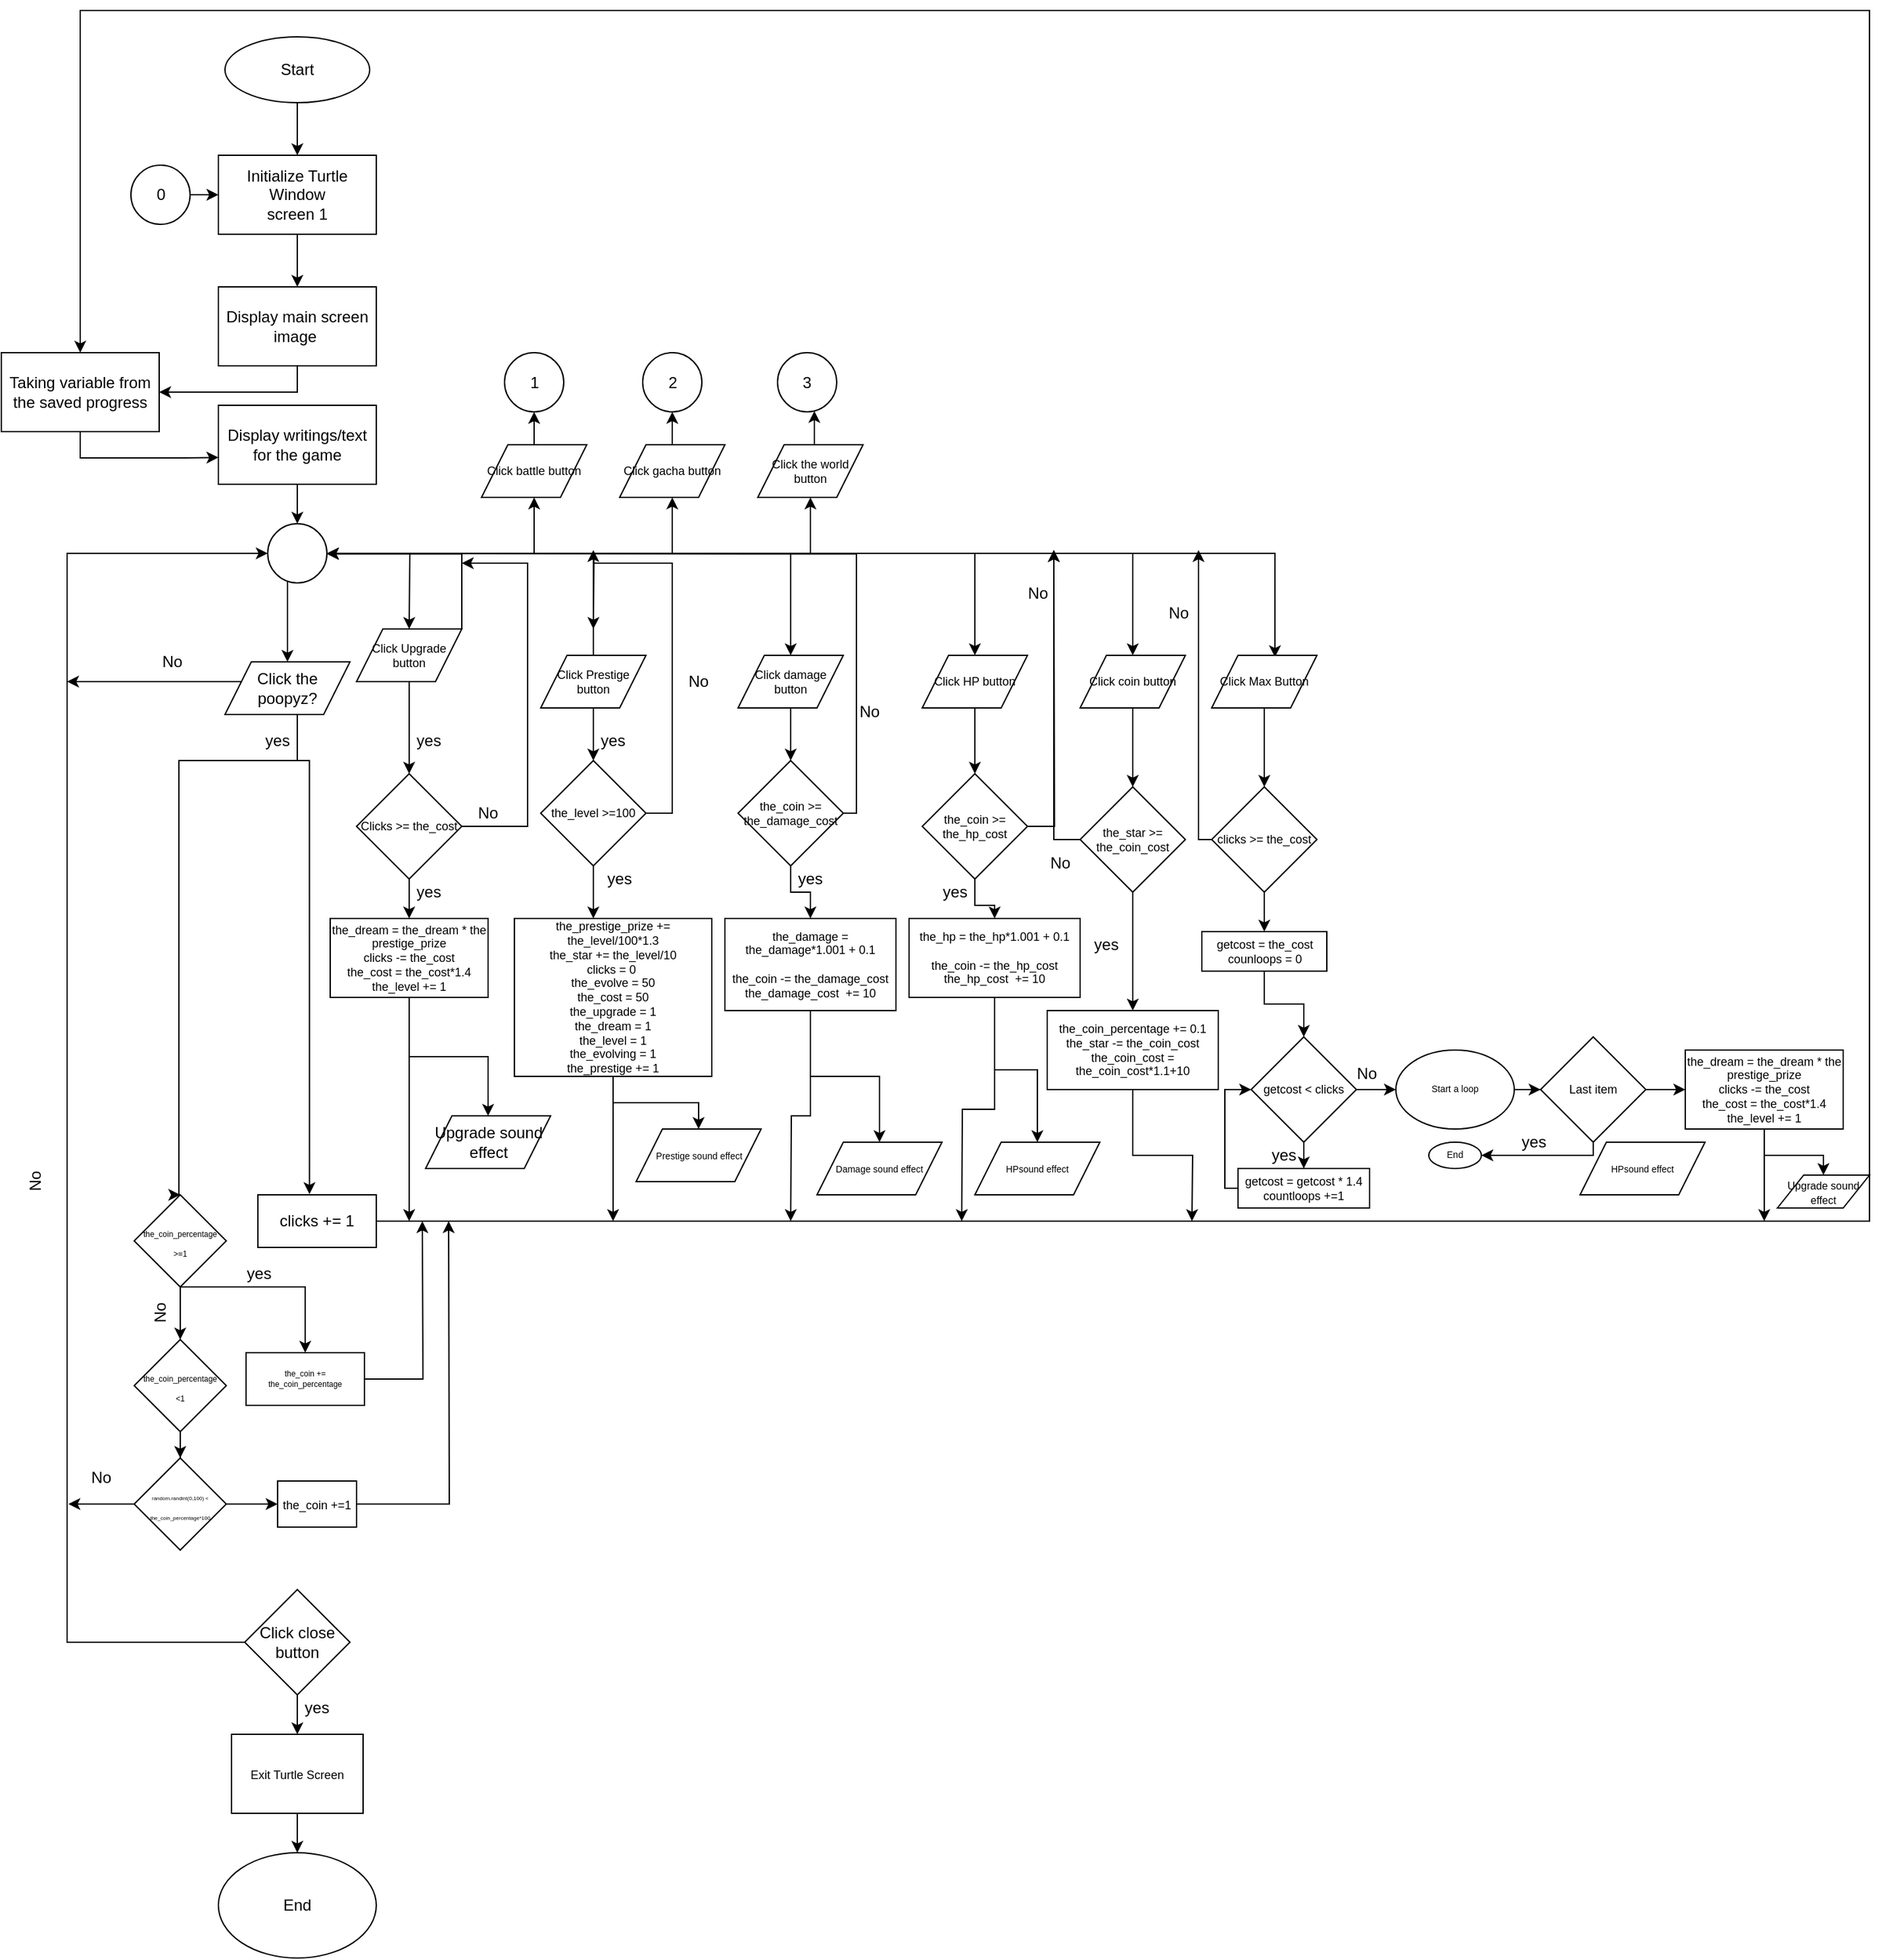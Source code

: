 <mxfile version="16.2.4" type="device" pages="4"><diagram id="C5RBs43oDa-KdzZeNtuy" name="Page-1"><mxGraphModel dx="745" dy="438" grid="1" gridSize="10" guides="1" tooltips="1" connect="1" arrows="1" fold="1" page="1" pageScale="1" pageWidth="3300" pageHeight="4681" math="0" shadow="0"><root><mxCell id="WIyWlLk6GJQsqaUBKTNV-0"/><mxCell id="WIyWlLk6GJQsqaUBKTNV-1" parent="WIyWlLk6GJQsqaUBKTNV-0"/><mxCell id="t6oc9T_wC7l-qN0Y0pad-0" value="Start" style="ellipse;whiteSpace=wrap;html=1;" parent="WIyWlLk6GJQsqaUBKTNV-1" vertex="1"><mxGeometry x="1480" y="380" width="110" height="50" as="geometry"/></mxCell><mxCell id="t6oc9T_wC7l-qN0Y0pad-3" value="" style="endArrow=classic;html=1;rounded=0;exitX=0.5;exitY=1;exitDx=0;exitDy=0;" parent="WIyWlLk6GJQsqaUBKTNV-1" source="t6oc9T_wC7l-qN0Y0pad-0" edge="1"><mxGeometry width="50" height="50" relative="1" as="geometry"><mxPoint x="1550" y="530" as="sourcePoint"/><mxPoint x="1535" y="470" as="targetPoint"/></mxGeometry></mxCell><mxCell id="t6oc9T_wC7l-qN0Y0pad-6" style="edgeStyle=orthogonalEdgeStyle;rounded=0;orthogonalLoop=1;jettySize=auto;html=1;" parent="WIyWlLk6GJQsqaUBKTNV-1" source="t6oc9T_wC7l-qN0Y0pad-4" edge="1"><mxGeometry relative="1" as="geometry"><mxPoint x="1535" y="570" as="targetPoint"/></mxGeometry></mxCell><mxCell id="t6oc9T_wC7l-qN0Y0pad-4" value="Initialize Turtle Window&lt;br&gt;screen 1" style="rounded=0;whiteSpace=wrap;html=1;" parent="WIyWlLk6GJQsqaUBKTNV-1" vertex="1"><mxGeometry x="1475" y="470" width="120" height="60" as="geometry"/></mxCell><mxCell id="t6oc9T_wC7l-qN0Y0pad-9" style="edgeStyle=orthogonalEdgeStyle;rounded=0;orthogonalLoop=1;jettySize=auto;html=1;exitX=0.5;exitY=1;exitDx=0;exitDy=0;entryX=1;entryY=0.5;entryDx=0;entryDy=0;" parent="WIyWlLk6GJQsqaUBKTNV-1" source="t6oc9T_wC7l-qN0Y0pad-8" target="t6oc9T_wC7l-qN0Y0pad-22" edge="1"><mxGeometry relative="1" as="geometry"><mxPoint x="1534.5" y="670" as="targetPoint"/></mxGeometry></mxCell><mxCell id="t6oc9T_wC7l-qN0Y0pad-8" value="Display main screen image&amp;nbsp;" style="rounded=0;whiteSpace=wrap;html=1;" parent="WIyWlLk6GJQsqaUBKTNV-1" vertex="1"><mxGeometry x="1475" y="570" width="120" height="60" as="geometry"/></mxCell><mxCell id="t6oc9T_wC7l-qN0Y0pad-17" value="" style="edgeStyle=orthogonalEdgeStyle;rounded=0;orthogonalLoop=1;jettySize=auto;html=1;" parent="WIyWlLk6GJQsqaUBKTNV-1" source="t6oc9T_wC7l-qN0Y0pad-10" target="t6oc9T_wC7l-qN0Y0pad-14" edge="1"><mxGeometry relative="1" as="geometry"/></mxCell><mxCell id="t6oc9T_wC7l-qN0Y0pad-10" value="Display writings/text for the game" style="rounded=0;whiteSpace=wrap;html=1;" parent="WIyWlLk6GJQsqaUBKTNV-1" vertex="1"><mxGeometry x="1475" y="660" width="120" height="60" as="geometry"/></mxCell><mxCell id="t6oc9T_wC7l-qN0Y0pad-13" style="edgeStyle=orthogonalEdgeStyle;rounded=0;orthogonalLoop=1;jettySize=auto;html=1;entryX=0;entryY=0.5;entryDx=0;entryDy=0;exitX=0;exitY=0.5;exitDx=0;exitDy=0;startArrow=none;" parent="WIyWlLk6GJQsqaUBKTNV-1" source="t6oc9T_wC7l-qN0Y0pad-11" target="t6oc9T_wC7l-qN0Y0pad-14" edge="1"><mxGeometry relative="1" as="geometry"><mxPoint x="1380" y="770" as="targetPoint"/><mxPoint x="1490" y="1130" as="sourcePoint"/><Array as="points"><mxPoint x="1360" y="1600"/><mxPoint x="1360" y="773"/></Array></mxGeometry></mxCell><mxCell id="JUe02CFuj-5jX0rOIoZg-2" value="" style="edgeStyle=orthogonalEdgeStyle;rounded=0;orthogonalLoop=1;jettySize=auto;html=1;" edge="1" parent="WIyWlLk6GJQsqaUBKTNV-1" source="t6oc9T_wC7l-qN0Y0pad-11" target="JUe02CFuj-5jX0rOIoZg-0"><mxGeometry relative="1" as="geometry"/></mxCell><mxCell id="t6oc9T_wC7l-qN0Y0pad-11" value="Click close button" style="rhombus;whiteSpace=wrap;html=1;" parent="WIyWlLk6GJQsqaUBKTNV-1" vertex="1"><mxGeometry x="1495" y="1560" width="80" height="80" as="geometry"/></mxCell><mxCell id="t6oc9T_wC7l-qN0Y0pad-25" value="" style="edgeStyle=orthogonalEdgeStyle;rounded=0;orthogonalLoop=1;jettySize=auto;html=1;entryX=0.5;entryY=0;entryDx=0;entryDy=0;" parent="WIyWlLk6GJQsqaUBKTNV-1" source="t6oc9T_wC7l-qN0Y0pad-14" target="cfP38vmCA3E4cl9VrZMb-33" edge="1"><mxGeometry relative="1" as="geometry"><mxPoint x="1535" y="830" as="targetPoint"/><Array as="points"><mxPoint x="1528" y="855"/></Array></mxGeometry></mxCell><mxCell id="t6oc9T_wC7l-qN0Y0pad-64" style="edgeStyle=orthogonalEdgeStyle;rounded=0;orthogonalLoop=1;jettySize=auto;html=1;entryX=0.5;entryY=0;entryDx=0;entryDy=0;fontSize=9;" parent="WIyWlLk6GJQsqaUBKTNV-1" source="t6oc9T_wC7l-qN0Y0pad-14" edge="1"><mxGeometry relative="1" as="geometry"><mxPoint x="1620" y="830.0" as="targetPoint"/></mxGeometry></mxCell><mxCell id="cfP38vmCA3E4cl9VrZMb-9" style="edgeStyle=orthogonalEdgeStyle;rounded=0;orthogonalLoop=1;jettySize=auto;html=1;fontSize=9;entryX=0.5;entryY=0;entryDx=0;entryDy=0;" parent="WIyWlLk6GJQsqaUBKTNV-1" source="t6oc9T_wC7l-qN0Y0pad-14" edge="1"><mxGeometry relative="1" as="geometry"><mxPoint x="1760" y="830" as="targetPoint"/></mxGeometry></mxCell><mxCell id="cfP38vmCA3E4cl9VrZMb-24" style="edgeStyle=orthogonalEdgeStyle;rounded=0;orthogonalLoop=1;jettySize=auto;html=1;fontSize=9;" parent="WIyWlLk6GJQsqaUBKTNV-1" source="t6oc9T_wC7l-qN0Y0pad-14" target="cfP38vmCA3E4cl9VrZMb-39" edge="1"><mxGeometry relative="1" as="geometry"><mxPoint x="1910" y="830" as="targetPoint"/></mxGeometry></mxCell><mxCell id="JUe02CFuj-5jX0rOIoZg-14" style="edgeStyle=orthogonalEdgeStyle;rounded=0;orthogonalLoop=1;jettySize=auto;html=1;fontSize=7;" edge="1" parent="WIyWlLk6GJQsqaUBKTNV-1" source="t6oc9T_wC7l-qN0Y0pad-14" target="JUe02CFuj-5jX0rOIoZg-13"><mxGeometry relative="1" as="geometry"/></mxCell><mxCell id="JUe02CFuj-5jX0rOIoZg-23" style="edgeStyle=orthogonalEdgeStyle;rounded=0;orthogonalLoop=1;jettySize=auto;html=1;fontSize=7;" edge="1" parent="WIyWlLk6GJQsqaUBKTNV-1" source="t6oc9T_wC7l-qN0Y0pad-14" target="JUe02CFuj-5jX0rOIoZg-22"><mxGeometry relative="1" as="geometry"/></mxCell><mxCell id="JUe02CFuj-5jX0rOIoZg-39" style="edgeStyle=orthogonalEdgeStyle;rounded=0;orthogonalLoop=1;jettySize=auto;html=1;entryX=0.601;entryY=0.036;entryDx=0;entryDy=0;entryPerimeter=0;fontSize=7;" edge="1" parent="WIyWlLk6GJQsqaUBKTNV-1" source="t6oc9T_wC7l-qN0Y0pad-14" target="JUe02CFuj-5jX0rOIoZg-38"><mxGeometry relative="1" as="geometry"/></mxCell><mxCell id="JUe02CFuj-5jX0rOIoZg-74" style="edgeStyle=orthogonalEdgeStyle;rounded=0;orthogonalLoop=1;jettySize=auto;html=1;entryX=0.5;entryY=1;entryDx=0;entryDy=0;fontSize=8;" edge="1" parent="WIyWlLk6GJQsqaUBKTNV-1" source="t6oc9T_wC7l-qN0Y0pad-14" target="JUe02CFuj-5jX0rOIoZg-73"><mxGeometry relative="1" as="geometry"/></mxCell><mxCell id="JUe02CFuj-5jX0rOIoZg-80" style="edgeStyle=orthogonalEdgeStyle;rounded=0;orthogonalLoop=1;jettySize=auto;html=1;entryX=0.5;entryY=1;entryDx=0;entryDy=0;fontSize=8;" edge="1" parent="WIyWlLk6GJQsqaUBKTNV-1" source="t6oc9T_wC7l-qN0Y0pad-14" target="JUe02CFuj-5jX0rOIoZg-79"><mxGeometry relative="1" as="geometry"/></mxCell><mxCell id="JUe02CFuj-5jX0rOIoZg-84" style="edgeStyle=orthogonalEdgeStyle;rounded=0;orthogonalLoop=1;jettySize=auto;html=1;fontSize=8;" edge="1" parent="WIyWlLk6GJQsqaUBKTNV-1" source="t6oc9T_wC7l-qN0Y0pad-14" target="JUe02CFuj-5jX0rOIoZg-83"><mxGeometry relative="1" as="geometry"/></mxCell><mxCell id="t6oc9T_wC7l-qN0Y0pad-14" value="" style="ellipse;whiteSpace=wrap;html=1;aspect=fixed;" parent="WIyWlLk6GJQsqaUBKTNV-1" vertex="1"><mxGeometry x="1512.5" y="750" width="45" height="45" as="geometry"/></mxCell><mxCell id="t6oc9T_wC7l-qN0Y0pad-19" value="No" style="text;html=1;align=center;verticalAlign=middle;resizable=0;points=[];autosize=1;strokeColor=none;fillColor=none;rotation=-90;" parent="WIyWlLk6GJQsqaUBKTNV-1" vertex="1"><mxGeometry x="1321" y="1240" width="30" height="20" as="geometry"/></mxCell><mxCell id="t6oc9T_wC7l-qN0Y0pad-23" style="edgeStyle=orthogonalEdgeStyle;rounded=0;orthogonalLoop=1;jettySize=auto;html=1;entryX=0;entryY=0.661;entryDx=0;entryDy=0;entryPerimeter=0;" parent="WIyWlLk6GJQsqaUBKTNV-1" source="t6oc9T_wC7l-qN0Y0pad-22" target="t6oc9T_wC7l-qN0Y0pad-10" edge="1"><mxGeometry relative="1" as="geometry"><mxPoint x="1460" y="700" as="targetPoint"/><Array as="points"><mxPoint x="1370" y="700"/><mxPoint x="1450" y="700"/></Array></mxGeometry></mxCell><mxCell id="t6oc9T_wC7l-qN0Y0pad-22" value="Taking variable from the saved progress" style="rounded=0;whiteSpace=wrap;html=1;" parent="WIyWlLk6GJQsqaUBKTNV-1" vertex="1"><mxGeometry x="1310" y="620" width="120" height="60" as="geometry"/></mxCell><mxCell id="t6oc9T_wC7l-qN0Y0pad-28" style="edgeStyle=orthogonalEdgeStyle;rounded=0;orthogonalLoop=1;jettySize=auto;html=1;" parent="WIyWlLk6GJQsqaUBKTNV-1" edge="1"><mxGeometry relative="1" as="geometry"><mxPoint x="1360" y="870" as="targetPoint"/><mxPoint x="1495" y="870" as="sourcePoint"/></mxGeometry></mxCell><mxCell id="t6oc9T_wC7l-qN0Y0pad-31" style="edgeStyle=orthogonalEdgeStyle;rounded=0;orthogonalLoop=1;jettySize=auto;html=1;entryX=0.5;entryY=0;entryDx=0;entryDy=0;" parent="WIyWlLk6GJQsqaUBKTNV-1" target="t6oc9T_wC7l-qN0Y0pad-43" edge="1"><mxGeometry relative="1" as="geometry"><mxPoint x="1450" y="960" as="targetPoint"/><mxPoint x="1535" y="910" as="sourcePoint"/><Array as="points"><mxPoint x="1535" y="930"/><mxPoint x="1445" y="930"/></Array></mxGeometry></mxCell><mxCell id="t6oc9T_wC7l-qN0Y0pad-32" style="edgeStyle=orthogonalEdgeStyle;rounded=0;orthogonalLoop=1;jettySize=auto;html=1;startArrow=none;entryX=0.436;entryY=-0.013;entryDx=0;entryDy=0;entryPerimeter=0;" parent="WIyWlLk6GJQsqaUBKTNV-1" source="cfP38vmCA3E4cl9VrZMb-33" target="t6oc9T_wC7l-qN0Y0pad-41" edge="1"><mxGeometry relative="1" as="geometry"><mxPoint x="1570" y="960" as="targetPoint"/><mxPoint x="1535" y="910" as="sourcePoint"/><Array as="points"><mxPoint x="1535" y="930"/><mxPoint x="1544" y="930"/></Array></mxGeometry></mxCell><mxCell id="t6oc9T_wC7l-qN0Y0pad-30" value="No" style="text;html=1;strokeColor=none;fillColor=none;align=center;verticalAlign=middle;whiteSpace=wrap;rounded=0;" parent="WIyWlLk6GJQsqaUBKTNV-1" vertex="1"><mxGeometry x="1410" y="840" width="60" height="30" as="geometry"/></mxCell><mxCell id="t6oc9T_wC7l-qN0Y0pad-33" value="yes" style="text;html=1;strokeColor=none;fillColor=none;align=center;verticalAlign=middle;whiteSpace=wrap;rounded=0;" parent="WIyWlLk6GJQsqaUBKTNV-1" vertex="1"><mxGeometry x="1495" y="910" width="50" height="10" as="geometry"/></mxCell><mxCell id="t6oc9T_wC7l-qN0Y0pad-42" style="edgeStyle=orthogonalEdgeStyle;rounded=0;orthogonalLoop=1;jettySize=auto;html=1;entryX=0.5;entryY=0;entryDx=0;entryDy=0;exitX=1;exitY=0.5;exitDx=0;exitDy=0;" parent="WIyWlLk6GJQsqaUBKTNV-1" source="t6oc9T_wC7l-qN0Y0pad-41" target="t6oc9T_wC7l-qN0Y0pad-22" edge="1"><mxGeometry relative="1" as="geometry"><mxPoint x="1730" y="330" as="targetPoint"/><Array as="points"><mxPoint x="2730" y="1280"/><mxPoint x="2730" y="360"/><mxPoint x="1370" y="360"/></Array></mxGeometry></mxCell><mxCell id="t6oc9T_wC7l-qN0Y0pad-41" value="clicks += 1" style="rounded=0;whiteSpace=wrap;html=1;" parent="WIyWlLk6GJQsqaUBKTNV-1" vertex="1"><mxGeometry x="1505" y="1260" width="90" height="40" as="geometry"/></mxCell><mxCell id="t6oc9T_wC7l-qN0Y0pad-45" style="edgeStyle=orthogonalEdgeStyle;rounded=0;orthogonalLoop=1;jettySize=auto;html=1;fontSize=6;entryX=0.5;entryY=0;entryDx=0;entryDy=0;exitX=0.5;exitY=1;exitDx=0;exitDy=0;" parent="WIyWlLk6GJQsqaUBKTNV-1" source="t6oc9T_wC7l-qN0Y0pad-43" target="t6oc9T_wC7l-qN0Y0pad-48" edge="1"><mxGeometry relative="1" as="geometry"><mxPoint x="1540" y="1370" as="targetPoint"/><Array as="points"><mxPoint x="1541" y="1330"/></Array></mxGeometry></mxCell><mxCell id="t6oc9T_wC7l-qN0Y0pad-53" value="" style="edgeStyle=orthogonalEdgeStyle;rounded=0;orthogonalLoop=1;jettySize=auto;html=1;fontSize=6;" parent="WIyWlLk6GJQsqaUBKTNV-1" source="t6oc9T_wC7l-qN0Y0pad-43" target="t6oc9T_wC7l-qN0Y0pad-52" edge="1"><mxGeometry relative="1" as="geometry"/></mxCell><mxCell id="t6oc9T_wC7l-qN0Y0pad-43" value="&lt;font style=&quot;font-size: 6px&quot;&gt;the_coin_percentage &amp;gt;=1&lt;/font&gt;" style="rhombus;whiteSpace=wrap;html=1;" parent="WIyWlLk6GJQsqaUBKTNV-1" vertex="1"><mxGeometry x="1411" y="1260" width="70" height="70" as="geometry"/></mxCell><mxCell id="t6oc9T_wC7l-qN0Y0pad-46" value="yes" style="text;html=1;strokeColor=none;fillColor=none;align=center;verticalAlign=middle;whiteSpace=wrap;rounded=0;" parent="WIyWlLk6GJQsqaUBKTNV-1" vertex="1"><mxGeometry x="1481" y="1310" width="50" height="20" as="geometry"/></mxCell><mxCell id="t6oc9T_wC7l-qN0Y0pad-49" style="edgeStyle=orthogonalEdgeStyle;rounded=0;orthogonalLoop=1;jettySize=auto;html=1;fontSize=6;" parent="WIyWlLk6GJQsqaUBKTNV-1" source="t6oc9T_wC7l-qN0Y0pad-48" edge="1"><mxGeometry relative="1" as="geometry"><mxPoint x="1630" y="1280" as="targetPoint"/></mxGeometry></mxCell><mxCell id="t6oc9T_wC7l-qN0Y0pad-48" value="the_coin += the_coin_percentage" style="rounded=0;whiteSpace=wrap;html=1;fontSize=6;" parent="WIyWlLk6GJQsqaUBKTNV-1" vertex="1"><mxGeometry x="1496" y="1380" width="90" height="40" as="geometry"/></mxCell><mxCell id="t6oc9T_wC7l-qN0Y0pad-56" value="" style="edgeStyle=orthogonalEdgeStyle;rounded=0;orthogonalLoop=1;jettySize=auto;html=1;fontSize=6;" parent="WIyWlLk6GJQsqaUBKTNV-1" source="t6oc9T_wC7l-qN0Y0pad-52" target="t6oc9T_wC7l-qN0Y0pad-55" edge="1"><mxGeometry relative="1" as="geometry"/></mxCell><mxCell id="t6oc9T_wC7l-qN0Y0pad-52" value="&lt;font style=&quot;font-size: 6px&quot;&gt;the_coin_percentage &lt;br&gt;&amp;lt;1&lt;/font&gt;" style="rhombus;whiteSpace=wrap;html=1;" parent="WIyWlLk6GJQsqaUBKTNV-1" vertex="1"><mxGeometry x="1411" y="1370" width="70" height="70" as="geometry"/></mxCell><mxCell id="t6oc9T_wC7l-qN0Y0pad-54" value="No" style="text;html=1;align=center;verticalAlign=middle;resizable=0;points=[];autosize=1;strokeColor=none;fillColor=none;rotation=-90;" parent="WIyWlLk6GJQsqaUBKTNV-1" vertex="1"><mxGeometry x="1416" y="1340" width="30" height="20" as="geometry"/></mxCell><mxCell id="t6oc9T_wC7l-qN0Y0pad-57" style="edgeStyle=orthogonalEdgeStyle;rounded=0;orthogonalLoop=1;jettySize=auto;html=1;fontSize=4;" parent="WIyWlLk6GJQsqaUBKTNV-1" source="t6oc9T_wC7l-qN0Y0pad-55" edge="1"><mxGeometry relative="1" as="geometry"><mxPoint x="1361" y="1495" as="targetPoint"/></mxGeometry></mxCell><mxCell id="t6oc9T_wC7l-qN0Y0pad-60" value="" style="edgeStyle=orthogonalEdgeStyle;rounded=0;orthogonalLoop=1;jettySize=auto;html=1;fontSize=4;" parent="WIyWlLk6GJQsqaUBKTNV-1" source="t6oc9T_wC7l-qN0Y0pad-55" target="t6oc9T_wC7l-qN0Y0pad-59" edge="1"><mxGeometry relative="1" as="geometry"/></mxCell><mxCell id="t6oc9T_wC7l-qN0Y0pad-55" value="&lt;font style=&quot;font-size: 4px&quot;&gt;random.randint(0,100) &amp;lt; the_coin_percentage*100&lt;/font&gt;" style="rhombus;whiteSpace=wrap;html=1;" parent="WIyWlLk6GJQsqaUBKTNV-1" vertex="1"><mxGeometry x="1411" y="1460" width="70" height="70" as="geometry"/></mxCell><mxCell id="t6oc9T_wC7l-qN0Y0pad-58" value="No" style="text;html=1;strokeColor=none;fillColor=none;align=center;verticalAlign=middle;whiteSpace=wrap;rounded=0;" parent="WIyWlLk6GJQsqaUBKTNV-1" vertex="1"><mxGeometry x="1356" y="1460" width="60" height="30" as="geometry"/></mxCell><mxCell id="t6oc9T_wC7l-qN0Y0pad-61" style="edgeStyle=orthogonalEdgeStyle;rounded=0;orthogonalLoop=1;jettySize=auto;html=1;fontSize=9;" parent="WIyWlLk6GJQsqaUBKTNV-1" source="t6oc9T_wC7l-qN0Y0pad-59" edge="1"><mxGeometry relative="1" as="geometry"><mxPoint x="1650" y="1280" as="targetPoint"/></mxGeometry></mxCell><mxCell id="t6oc9T_wC7l-qN0Y0pad-59" value="&lt;font style=&quot;font-size: 9px&quot;&gt;the_coin +=1&lt;/font&gt;" style="whiteSpace=wrap;html=1;" parent="WIyWlLk6GJQsqaUBKTNV-1" vertex="1"><mxGeometry x="1520" y="1477.5" width="60" height="35" as="geometry"/></mxCell><mxCell id="t6oc9T_wC7l-qN0Y0pad-66" style="edgeStyle=orthogonalEdgeStyle;rounded=0;orthogonalLoop=1;jettySize=auto;html=1;fontSize=9;" parent="WIyWlLk6GJQsqaUBKTNV-1" source="cfP38vmCA3E4cl9VrZMb-35" target="t6oc9T_wC7l-qN0Y0pad-14" edge="1"><mxGeometry relative="1" as="geometry"><mxPoint x="1660" y="870" as="sourcePoint"/><Array as="points"><mxPoint x="1660" y="773"/></Array></mxGeometry></mxCell><mxCell id="cfP38vmCA3E4cl9VrZMb-1" value="" style="edgeStyle=orthogonalEdgeStyle;rounded=0;orthogonalLoop=1;jettySize=auto;html=1;fontSize=9;" parent="WIyWlLk6GJQsqaUBKTNV-1" source="cfP38vmCA3E4cl9VrZMb-35" target="cfP38vmCA3E4cl9VrZMb-0" edge="1"><mxGeometry relative="1" as="geometry"><mxPoint x="1620" y="910" as="sourcePoint"/></mxGeometry></mxCell><mxCell id="cfP38vmCA3E4cl9VrZMb-2" style="edgeStyle=orthogonalEdgeStyle;rounded=0;orthogonalLoop=1;jettySize=auto;html=1;fontSize=9;" parent="WIyWlLk6GJQsqaUBKTNV-1" source="cfP38vmCA3E4cl9VrZMb-0" edge="1"><mxGeometry relative="1" as="geometry"><mxPoint x="1660" y="780" as="targetPoint"/><Array as="points"><mxPoint x="1710" y="980"/><mxPoint x="1710" y="780"/></Array></mxGeometry></mxCell><mxCell id="cfP38vmCA3E4cl9VrZMb-5" value="" style="edgeStyle=orthogonalEdgeStyle;rounded=0;orthogonalLoop=1;jettySize=auto;html=1;fontSize=9;" parent="WIyWlLk6GJQsqaUBKTNV-1" source="cfP38vmCA3E4cl9VrZMb-0" target="cfP38vmCA3E4cl9VrZMb-4" edge="1"><mxGeometry relative="1" as="geometry"/></mxCell><mxCell id="cfP38vmCA3E4cl9VrZMb-0" value="Clicks &amp;gt;= the_cost" style="rhombus;whiteSpace=wrap;html=1;fontSize=9;" parent="WIyWlLk6GJQsqaUBKTNV-1" vertex="1"><mxGeometry x="1580" y="940" width="80" height="80" as="geometry"/></mxCell><mxCell id="cfP38vmCA3E4cl9VrZMb-3" value="No" style="text;html=1;strokeColor=none;fillColor=none;align=center;verticalAlign=middle;whiteSpace=wrap;rounded=0;" parent="WIyWlLk6GJQsqaUBKTNV-1" vertex="1"><mxGeometry x="1650" y="960" width="60" height="20" as="geometry"/></mxCell><mxCell id="cfP38vmCA3E4cl9VrZMb-8" style="edgeStyle=orthogonalEdgeStyle;rounded=0;orthogonalLoop=1;jettySize=auto;html=1;fontSize=9;" parent="WIyWlLk6GJQsqaUBKTNV-1" source="cfP38vmCA3E4cl9VrZMb-4" edge="1"><mxGeometry relative="1" as="geometry"><mxPoint x="1620" y="1280" as="targetPoint"/></mxGeometry></mxCell><mxCell id="JUe02CFuj-5jX0rOIoZg-8" style="edgeStyle=orthogonalEdgeStyle;rounded=0;orthogonalLoop=1;jettySize=auto;html=1;entryX=0.5;entryY=0;entryDx=0;entryDy=0;" edge="1" parent="WIyWlLk6GJQsqaUBKTNV-1" source="cfP38vmCA3E4cl9VrZMb-4" target="JUe02CFuj-5jX0rOIoZg-7"><mxGeometry relative="1" as="geometry"/></mxCell><mxCell id="cfP38vmCA3E4cl9VrZMb-4" value="the_dream = the_dream * the prestige_prize&lt;br&gt;clicks -= the_cost&lt;br&gt;the_cost = the_cost*1.4&lt;br&gt;the_level += 1" style="rounded=0;whiteSpace=wrap;html=1;fontSize=9;" parent="WIyWlLk6GJQsqaUBKTNV-1" vertex="1"><mxGeometry x="1560" y="1050" width="120" height="60" as="geometry"/></mxCell><mxCell id="cfP38vmCA3E4cl9VrZMb-6" value="yes" style="text;html=1;strokeColor=none;fillColor=none;align=center;verticalAlign=middle;whiteSpace=wrap;rounded=0;" parent="WIyWlLk6GJQsqaUBKTNV-1" vertex="1"><mxGeometry x="1610" y="1020" width="50" height="20" as="geometry"/></mxCell><mxCell id="cfP38vmCA3E4cl9VrZMb-14" value="" style="edgeStyle=orthogonalEdgeStyle;rounded=0;orthogonalLoop=1;jettySize=auto;html=1;fontSize=9;exitX=0.5;exitY=1;exitDx=0;exitDy=0;" parent="WIyWlLk6GJQsqaUBKTNV-1" source="cfP38vmCA3E4cl9VrZMb-36" target="cfP38vmCA3E4cl9VrZMb-12" edge="1"><mxGeometry relative="1" as="geometry"><mxPoint x="1760" y="910" as="sourcePoint"/></mxGeometry></mxCell><mxCell id="cfP38vmCA3E4cl9VrZMb-15" style="edgeStyle=orthogonalEdgeStyle;rounded=0;orthogonalLoop=1;jettySize=auto;html=1;fontSize=9;startArrow=none;" parent="WIyWlLk6GJQsqaUBKTNV-1" source="cfP38vmCA3E4cl9VrZMb-36" edge="1"><mxGeometry relative="1" as="geometry"><mxPoint x="1760" y="770" as="targetPoint"/><Array as="points"/></mxGeometry></mxCell><mxCell id="cfP38vmCA3E4cl9VrZMb-18" value="" style="edgeStyle=orthogonalEdgeStyle;rounded=0;orthogonalLoop=1;jettySize=auto;html=1;fontSize=9;" parent="WIyWlLk6GJQsqaUBKTNV-1" source="cfP38vmCA3E4cl9VrZMb-12" target="cfP38vmCA3E4cl9VrZMb-17" edge="1"><mxGeometry relative="1" as="geometry"><Array as="points"><mxPoint x="1760" y="1040"/><mxPoint x="1760" y="1040"/></Array></mxGeometry></mxCell><mxCell id="cfP38vmCA3E4cl9VrZMb-12" value="the_level &amp;gt;=100" style="rhombus;whiteSpace=wrap;html=1;fontSize=9;" parent="WIyWlLk6GJQsqaUBKTNV-1" vertex="1"><mxGeometry x="1720" y="930" width="80" height="80" as="geometry"/></mxCell><mxCell id="cfP38vmCA3E4cl9VrZMb-16" value="No" style="text;html=1;strokeColor=none;fillColor=none;align=center;verticalAlign=middle;whiteSpace=wrap;rounded=0;" parent="WIyWlLk6GJQsqaUBKTNV-1" vertex="1"><mxGeometry x="1810" y="855" width="60" height="30" as="geometry"/></mxCell><mxCell id="cfP38vmCA3E4cl9VrZMb-23" style="edgeStyle=orthogonalEdgeStyle;rounded=0;orthogonalLoop=1;jettySize=auto;html=1;fontSize=9;" parent="WIyWlLk6GJQsqaUBKTNV-1" source="cfP38vmCA3E4cl9VrZMb-17" edge="1"><mxGeometry relative="1" as="geometry"><mxPoint x="1775" y="1280.0" as="targetPoint"/></mxGeometry></mxCell><mxCell id="JUe02CFuj-5jX0rOIoZg-10" style="edgeStyle=orthogonalEdgeStyle;rounded=0;orthogonalLoop=1;jettySize=auto;html=1;entryX=0.5;entryY=0;entryDx=0;entryDy=0;" edge="1" parent="WIyWlLk6GJQsqaUBKTNV-1" source="cfP38vmCA3E4cl9VrZMb-17" target="JUe02CFuj-5jX0rOIoZg-9"><mxGeometry relative="1" as="geometry"/></mxCell><mxCell id="cfP38vmCA3E4cl9VrZMb-17" value="the_prestige_prize += the_level/100*1.3&lt;br&gt;the_star += the_level/10&lt;br&gt;clicks = 0&amp;nbsp;&lt;br&gt;the_evolve = 50&lt;br&gt;the_cost = 50&lt;br&gt;the_upgrade = 1&lt;br&gt;the_dream = 1&lt;br&gt;the_level = 1&lt;br&gt;the_evolving = 1&lt;br&gt;the_prestige += 1" style="rounded=0;whiteSpace=wrap;html=1;fontSize=9;" parent="WIyWlLk6GJQsqaUBKTNV-1" vertex="1"><mxGeometry x="1700" y="1050" width="150" height="120" as="geometry"/></mxCell><mxCell id="cfP38vmCA3E4cl9VrZMb-19" value="yes" style="text;html=1;strokeColor=none;fillColor=none;align=center;verticalAlign=middle;whiteSpace=wrap;rounded=0;" parent="WIyWlLk6GJQsqaUBKTNV-1" vertex="1"><mxGeometry x="1755" y="1010" width="50" height="20" as="geometry"/></mxCell><mxCell id="cfP38vmCA3E4cl9VrZMb-30" value="" style="edgeStyle=orthogonalEdgeStyle;rounded=0;orthogonalLoop=1;jettySize=auto;html=1;fontSize=9;" parent="WIyWlLk6GJQsqaUBKTNV-1" source="cfP38vmCA3E4cl9VrZMb-39" target="cfP38vmCA3E4cl9VrZMb-27" edge="1"><mxGeometry relative="1" as="geometry"><mxPoint x="1910" y="910" as="sourcePoint"/></mxGeometry></mxCell><mxCell id="cfP38vmCA3E4cl9VrZMb-31" style="edgeStyle=orthogonalEdgeStyle;rounded=0;orthogonalLoop=1;jettySize=auto;html=1;fontSize=9;entryX=1;entryY=0.5;entryDx=0;entryDy=0;" parent="WIyWlLk6GJQsqaUBKTNV-1" source="cfP38vmCA3E4cl9VrZMb-27" target="t6oc9T_wC7l-qN0Y0pad-14" edge="1"><mxGeometry relative="1" as="geometry"><mxPoint x="1790" y="750" as="targetPoint"/><Array as="points"><mxPoint x="1960" y="970"/><mxPoint x="1960" y="773"/><mxPoint x="1880" y="773"/></Array></mxGeometry></mxCell><mxCell id="JUe02CFuj-5jX0rOIoZg-6" value="" style="edgeStyle=orthogonalEdgeStyle;rounded=0;orthogonalLoop=1;jettySize=auto;html=1;" edge="1" parent="WIyWlLk6GJQsqaUBKTNV-1" source="cfP38vmCA3E4cl9VrZMb-27" target="JUe02CFuj-5jX0rOIoZg-5"><mxGeometry relative="1" as="geometry"/></mxCell><mxCell id="cfP38vmCA3E4cl9VrZMb-27" value="the_coin &amp;gt;= the_damage_cost" style="rhombus;whiteSpace=wrap;html=1;fontSize=9;" parent="WIyWlLk6GJQsqaUBKTNV-1" vertex="1"><mxGeometry x="1870" y="930" width="80" height="80" as="geometry"/></mxCell><mxCell id="cfP38vmCA3E4cl9VrZMb-28" value="yes" style="text;html=1;strokeColor=none;fillColor=none;align=center;verticalAlign=middle;whiteSpace=wrap;rounded=0;" parent="WIyWlLk6GJQsqaUBKTNV-1" vertex="1"><mxGeometry x="1610" y="905" width="50" height="20" as="geometry"/></mxCell><mxCell id="cfP38vmCA3E4cl9VrZMb-29" value="yes" style="text;html=1;strokeColor=none;fillColor=none;align=center;verticalAlign=middle;whiteSpace=wrap;rounded=0;" parent="WIyWlLk6GJQsqaUBKTNV-1" vertex="1"><mxGeometry x="1750" y="905" width="50" height="20" as="geometry"/></mxCell><mxCell id="cfP38vmCA3E4cl9VrZMb-33" value="&lt;span style=&quot;font-size: 12px&quot;&gt;Click the poopyz?&lt;/span&gt;" style="shape=parallelogram;perimeter=parallelogramPerimeter;whiteSpace=wrap;html=1;fixedSize=1;fontSize=9;" parent="WIyWlLk6GJQsqaUBKTNV-1" vertex="1"><mxGeometry x="1480" y="855" width="95" height="40" as="geometry"/></mxCell><mxCell id="cfP38vmCA3E4cl9VrZMb-35" value="Click Upgrade button" style="shape=parallelogram;perimeter=parallelogramPerimeter;whiteSpace=wrap;html=1;fixedSize=1;fontSize=9;" parent="WIyWlLk6GJQsqaUBKTNV-1" vertex="1"><mxGeometry x="1580" y="830" width="80" height="40" as="geometry"/></mxCell><mxCell id="cfP38vmCA3E4cl9VrZMb-36" value="Click Prestige button" style="shape=parallelogram;perimeter=parallelogramPerimeter;whiteSpace=wrap;html=1;fixedSize=1;fontSize=9;" parent="WIyWlLk6GJQsqaUBKTNV-1" vertex="1"><mxGeometry x="1720" y="850" width="80" height="40" as="geometry"/></mxCell><mxCell id="cfP38vmCA3E4cl9VrZMb-37" value="" style="edgeStyle=orthogonalEdgeStyle;rounded=0;orthogonalLoop=1;jettySize=auto;html=1;fontSize=9;endArrow=none;" parent="WIyWlLk6GJQsqaUBKTNV-1" source="cfP38vmCA3E4cl9VrZMb-12" target="cfP38vmCA3E4cl9VrZMb-36" edge="1"><mxGeometry relative="1" as="geometry"><mxPoint x="1760" y="770" as="targetPoint"/><mxPoint x="1800" y="970" as="sourcePoint"/><Array as="points"><mxPoint x="1820" y="970"/><mxPoint x="1820" y="780"/><mxPoint x="1760" y="780"/></Array></mxGeometry></mxCell><mxCell id="cfP38vmCA3E4cl9VrZMb-39" value="Click damage button" style="shape=parallelogram;perimeter=parallelogramPerimeter;whiteSpace=wrap;html=1;fixedSize=1;fontSize=9;" parent="WIyWlLk6GJQsqaUBKTNV-1" vertex="1"><mxGeometry x="1870" y="850" width="80" height="40" as="geometry"/></mxCell><mxCell id="cfP38vmCA3E4cl9VrZMb-41" value="No" style="text;html=1;strokeColor=none;fillColor=none;align=center;verticalAlign=middle;whiteSpace=wrap;rounded=0;" parent="WIyWlLk6GJQsqaUBKTNV-1" vertex="1"><mxGeometry x="1940" y="880" width="60" height="25" as="geometry"/></mxCell><mxCell id="JUe02CFuj-5jX0rOIoZg-4" value="" style="edgeStyle=orthogonalEdgeStyle;rounded=0;orthogonalLoop=1;jettySize=auto;html=1;" edge="1" parent="WIyWlLk6GJQsqaUBKTNV-1" source="JUe02CFuj-5jX0rOIoZg-0" target="JUe02CFuj-5jX0rOIoZg-3"><mxGeometry relative="1" as="geometry"/></mxCell><mxCell id="JUe02CFuj-5jX0rOIoZg-0" value="&lt;font style=&quot;font-size: 9px&quot;&gt;Exit Turtle Screen&lt;/font&gt;" style="whiteSpace=wrap;html=1;" vertex="1" parent="WIyWlLk6GJQsqaUBKTNV-1"><mxGeometry x="1485" y="1670" width="100" height="60" as="geometry"/></mxCell><mxCell id="JUe02CFuj-5jX0rOIoZg-3" value="End" style="ellipse;whiteSpace=wrap;html=1;" vertex="1" parent="WIyWlLk6GJQsqaUBKTNV-1"><mxGeometry x="1475" y="1760" width="120" height="80" as="geometry"/></mxCell><mxCell id="JUe02CFuj-5jX0rOIoZg-12" style="edgeStyle=orthogonalEdgeStyle;rounded=0;orthogonalLoop=1;jettySize=auto;html=1;entryX=0.5;entryY=0;entryDx=0;entryDy=0;fontSize=7;" edge="1" parent="WIyWlLk6GJQsqaUBKTNV-1" source="JUe02CFuj-5jX0rOIoZg-5" target="JUe02CFuj-5jX0rOIoZg-11"><mxGeometry relative="1" as="geometry"/></mxCell><mxCell id="JUe02CFuj-5jX0rOIoZg-35" style="edgeStyle=orthogonalEdgeStyle;rounded=0;orthogonalLoop=1;jettySize=auto;html=1;fontSize=7;" edge="1" parent="WIyWlLk6GJQsqaUBKTNV-1" source="JUe02CFuj-5jX0rOIoZg-5"><mxGeometry relative="1" as="geometry"><mxPoint x="1910" y="1280" as="targetPoint"/></mxGeometry></mxCell><mxCell id="JUe02CFuj-5jX0rOIoZg-5" value="the_damage = the_damage*1.001 + 0.1&lt;br&gt;&lt;br&gt;the_coin -= the_damage_cost&lt;br&gt;the_damage_cost&amp;nbsp; += 10" style="rounded=0;whiteSpace=wrap;html=1;fontSize=9;" vertex="1" parent="WIyWlLk6GJQsqaUBKTNV-1"><mxGeometry x="1860" y="1050" width="130" height="70" as="geometry"/></mxCell><mxCell id="JUe02CFuj-5jX0rOIoZg-7" value="&lt;span style=&quot;font-size: 12px&quot;&gt;Upgrade sound effect&lt;/span&gt;" style="shape=parallelogram;perimeter=parallelogramPerimeter;whiteSpace=wrap;html=1;fixedSize=1;fontSize=9;" vertex="1" parent="WIyWlLk6GJQsqaUBKTNV-1"><mxGeometry x="1632.5" y="1200" width="95" height="40" as="geometry"/></mxCell><mxCell id="JUe02CFuj-5jX0rOIoZg-9" value="&lt;font style=&quot;font-size: 7px&quot;&gt;Prestige sound effect&lt;/font&gt;" style="shape=parallelogram;perimeter=parallelogramPerimeter;whiteSpace=wrap;html=1;fixedSize=1;fontSize=9;" vertex="1" parent="WIyWlLk6GJQsqaUBKTNV-1"><mxGeometry x="1792.5" y="1210" width="95" height="40" as="geometry"/></mxCell><mxCell id="JUe02CFuj-5jX0rOIoZg-11" value="&lt;font style=&quot;font-size: 7px&quot;&gt;Damage sound effect&lt;/font&gt;" style="shape=parallelogram;perimeter=parallelogramPerimeter;whiteSpace=wrap;html=1;fixedSize=1;fontSize=9;" vertex="1" parent="WIyWlLk6GJQsqaUBKTNV-1"><mxGeometry x="1930" y="1220" width="95" height="40" as="geometry"/></mxCell><mxCell id="JUe02CFuj-5jX0rOIoZg-17" style="edgeStyle=orthogonalEdgeStyle;rounded=0;orthogonalLoop=1;jettySize=auto;html=1;fontSize=7;" edge="1" parent="WIyWlLk6GJQsqaUBKTNV-1" source="JUe02CFuj-5jX0rOIoZg-13" target="JUe02CFuj-5jX0rOIoZg-16"><mxGeometry relative="1" as="geometry"/></mxCell><mxCell id="JUe02CFuj-5jX0rOIoZg-13" value="Click HP button" style="shape=parallelogram;perimeter=parallelogramPerimeter;whiteSpace=wrap;html=1;fixedSize=1;fontSize=9;" vertex="1" parent="WIyWlLk6GJQsqaUBKTNV-1"><mxGeometry x="2010" y="850" width="80" height="40" as="geometry"/></mxCell><mxCell id="JUe02CFuj-5jX0rOIoZg-19" value="" style="edgeStyle=orthogonalEdgeStyle;rounded=0;orthogonalLoop=1;jettySize=auto;html=1;fontSize=7;" edge="1" parent="WIyWlLk6GJQsqaUBKTNV-1" source="JUe02CFuj-5jX0rOIoZg-16" target="JUe02CFuj-5jX0rOIoZg-18"><mxGeometry relative="1" as="geometry"/></mxCell><mxCell id="JUe02CFuj-5jX0rOIoZg-26" style="edgeStyle=orthogonalEdgeStyle;rounded=0;orthogonalLoop=1;jettySize=auto;html=1;fontSize=7;" edge="1" parent="WIyWlLk6GJQsqaUBKTNV-1" source="JUe02CFuj-5jX0rOIoZg-16"><mxGeometry relative="1" as="geometry"><mxPoint x="2110" y="770" as="targetPoint"/></mxGeometry></mxCell><mxCell id="JUe02CFuj-5jX0rOIoZg-16" value="the_coin &amp;gt;= the_hp_cost" style="rhombus;whiteSpace=wrap;html=1;fontSize=9;" vertex="1" parent="WIyWlLk6GJQsqaUBKTNV-1"><mxGeometry x="2010" y="940" width="80" height="80" as="geometry"/></mxCell><mxCell id="JUe02CFuj-5jX0rOIoZg-21" value="" style="edgeStyle=orthogonalEdgeStyle;rounded=0;orthogonalLoop=1;jettySize=auto;html=1;fontSize=7;" edge="1" parent="WIyWlLk6GJQsqaUBKTNV-1" source="JUe02CFuj-5jX0rOIoZg-18" target="JUe02CFuj-5jX0rOIoZg-20"><mxGeometry relative="1" as="geometry"/></mxCell><mxCell id="JUe02CFuj-5jX0rOIoZg-36" style="edgeStyle=orthogonalEdgeStyle;rounded=0;orthogonalLoop=1;jettySize=auto;html=1;fontSize=7;" edge="1" parent="WIyWlLk6GJQsqaUBKTNV-1" source="JUe02CFuj-5jX0rOIoZg-18"><mxGeometry relative="1" as="geometry"><mxPoint x="2040" y="1280" as="targetPoint"/></mxGeometry></mxCell><mxCell id="JUe02CFuj-5jX0rOIoZg-18" value="the_hp = the_hp*1.001 + 0.1&lt;br&gt;&lt;br&gt;the_coin -= the_hp_cost&lt;br&gt;the_hp_cost&amp;nbsp; += 10" style="rounded=0;whiteSpace=wrap;html=1;fontSize=9;" vertex="1" parent="WIyWlLk6GJQsqaUBKTNV-1"><mxGeometry x="2000" y="1050" width="130" height="60" as="geometry"/></mxCell><mxCell id="JUe02CFuj-5jX0rOIoZg-20" value="&lt;font style=&quot;font-size: 7px&quot;&gt;HPsound effect&lt;/font&gt;" style="shape=parallelogram;perimeter=parallelogramPerimeter;whiteSpace=wrap;html=1;fixedSize=1;fontSize=9;" vertex="1" parent="WIyWlLk6GJQsqaUBKTNV-1"><mxGeometry x="2050" y="1220" width="95" height="40" as="geometry"/></mxCell><mxCell id="JUe02CFuj-5jX0rOIoZg-25" value="" style="edgeStyle=orthogonalEdgeStyle;rounded=0;orthogonalLoop=1;jettySize=auto;html=1;fontSize=7;" edge="1" parent="WIyWlLk6GJQsqaUBKTNV-1" source="JUe02CFuj-5jX0rOIoZg-22" target="JUe02CFuj-5jX0rOIoZg-24"><mxGeometry relative="1" as="geometry"/></mxCell><mxCell id="JUe02CFuj-5jX0rOIoZg-22" value="Click coin button" style="shape=parallelogram;perimeter=parallelogramPerimeter;whiteSpace=wrap;html=1;fixedSize=1;fontSize=9;" vertex="1" parent="WIyWlLk6GJQsqaUBKTNV-1"><mxGeometry x="2130" y="850" width="80" height="40" as="geometry"/></mxCell><mxCell id="JUe02CFuj-5jX0rOIoZg-28" style="edgeStyle=orthogonalEdgeStyle;rounded=0;orthogonalLoop=1;jettySize=auto;html=1;fontSize=7;" edge="1" parent="WIyWlLk6GJQsqaUBKTNV-1" source="JUe02CFuj-5jX0rOIoZg-24"><mxGeometry relative="1" as="geometry"><mxPoint x="2110" y="770" as="targetPoint"/></mxGeometry></mxCell><mxCell id="JUe02CFuj-5jX0rOIoZg-33" value="" style="edgeStyle=orthogonalEdgeStyle;rounded=0;orthogonalLoop=1;jettySize=auto;html=1;fontSize=7;" edge="1" parent="WIyWlLk6GJQsqaUBKTNV-1" source="JUe02CFuj-5jX0rOIoZg-24" target="JUe02CFuj-5jX0rOIoZg-32"><mxGeometry relative="1" as="geometry"/></mxCell><mxCell id="JUe02CFuj-5jX0rOIoZg-24" value="the_star &amp;gt;= the_coin_cost" style="rhombus;whiteSpace=wrap;html=1;fontSize=9;" vertex="1" parent="WIyWlLk6GJQsqaUBKTNV-1"><mxGeometry x="2130" y="950" width="80" height="80" as="geometry"/></mxCell><mxCell id="JUe02CFuj-5jX0rOIoZg-27" value="No" style="text;html=1;strokeColor=none;fillColor=none;align=center;verticalAlign=middle;whiteSpace=wrap;rounded=0;" vertex="1" parent="WIyWlLk6GJQsqaUBKTNV-1"><mxGeometry x="2067.5" y="790" width="60" height="25" as="geometry"/></mxCell><mxCell id="JUe02CFuj-5jX0rOIoZg-29" value="No" style="text;html=1;strokeColor=none;fillColor=none;align=center;verticalAlign=middle;whiteSpace=wrap;rounded=0;" vertex="1" parent="WIyWlLk6GJQsqaUBKTNV-1"><mxGeometry x="2085" y="995" width="60" height="25" as="geometry"/></mxCell><mxCell id="JUe02CFuj-5jX0rOIoZg-30" value="yes" style="text;html=1;strokeColor=none;fillColor=none;align=center;verticalAlign=middle;whiteSpace=wrap;rounded=0;" vertex="1" parent="WIyWlLk6GJQsqaUBKTNV-1"><mxGeometry x="1900" y="1010" width="50" height="20" as="geometry"/></mxCell><mxCell id="JUe02CFuj-5jX0rOIoZg-31" value="yes" style="text;html=1;strokeColor=none;fillColor=none;align=center;verticalAlign=middle;whiteSpace=wrap;rounded=0;" vertex="1" parent="WIyWlLk6GJQsqaUBKTNV-1"><mxGeometry x="2010" y="1020" width="50" height="20" as="geometry"/></mxCell><mxCell id="JUe02CFuj-5jX0rOIoZg-37" style="edgeStyle=orthogonalEdgeStyle;rounded=0;orthogonalLoop=1;jettySize=auto;html=1;fontSize=7;" edge="1" parent="WIyWlLk6GJQsqaUBKTNV-1" source="JUe02CFuj-5jX0rOIoZg-32"><mxGeometry relative="1" as="geometry"><mxPoint x="2215" y="1280" as="targetPoint"/></mxGeometry></mxCell><mxCell id="JUe02CFuj-5jX0rOIoZg-32" value="the_coin_percentage += 0.1&lt;br&gt;the_star -= the_coin_cost&lt;br&gt;the_coin_cost = the_coin_cost*1.1+10" style="rounded=0;whiteSpace=wrap;html=1;fontSize=9;" vertex="1" parent="WIyWlLk6GJQsqaUBKTNV-1"><mxGeometry x="2105" y="1120" width="130" height="60" as="geometry"/></mxCell><mxCell id="JUe02CFuj-5jX0rOIoZg-41" style="edgeStyle=orthogonalEdgeStyle;rounded=0;orthogonalLoop=1;jettySize=auto;html=1;fontSize=7;" edge="1" parent="WIyWlLk6GJQsqaUBKTNV-1" source="JUe02CFuj-5jX0rOIoZg-38" target="JUe02CFuj-5jX0rOIoZg-40"><mxGeometry relative="1" as="geometry"/></mxCell><mxCell id="JUe02CFuj-5jX0rOIoZg-38" value="Click Max Button" style="shape=parallelogram;perimeter=parallelogramPerimeter;whiteSpace=wrap;html=1;fixedSize=1;fontSize=9;" vertex="1" parent="WIyWlLk6GJQsqaUBKTNV-1"><mxGeometry x="2230" y="850" width="80" height="40" as="geometry"/></mxCell><mxCell id="JUe02CFuj-5jX0rOIoZg-42" style="edgeStyle=orthogonalEdgeStyle;rounded=0;orthogonalLoop=1;jettySize=auto;html=1;fontSize=7;" edge="1" parent="WIyWlLk6GJQsqaUBKTNV-1" source="JUe02CFuj-5jX0rOIoZg-40"><mxGeometry relative="1" as="geometry"><mxPoint x="2220" y="770" as="targetPoint"/><Array as="points"><mxPoint x="2220" y="990"/></Array></mxGeometry></mxCell><mxCell id="JUe02CFuj-5jX0rOIoZg-47" value="" style="edgeStyle=orthogonalEdgeStyle;rounded=0;orthogonalLoop=1;jettySize=auto;html=1;fontSize=7;" edge="1" parent="WIyWlLk6GJQsqaUBKTNV-1" source="JUe02CFuj-5jX0rOIoZg-40" target="JUe02CFuj-5jX0rOIoZg-46"><mxGeometry relative="1" as="geometry"/></mxCell><mxCell id="JUe02CFuj-5jX0rOIoZg-40" value="clicks &amp;gt;= the_cost" style="rhombus;whiteSpace=wrap;html=1;fontSize=9;" vertex="1" parent="WIyWlLk6GJQsqaUBKTNV-1"><mxGeometry x="2230" y="950" width="80" height="80" as="geometry"/></mxCell><mxCell id="JUe02CFuj-5jX0rOIoZg-43" value="No" style="text;html=1;strokeColor=none;fillColor=none;align=center;verticalAlign=middle;whiteSpace=wrap;rounded=0;" vertex="1" parent="WIyWlLk6GJQsqaUBKTNV-1"><mxGeometry x="2175" y="805" width="60" height="25" as="geometry"/></mxCell><mxCell id="JUe02CFuj-5jX0rOIoZg-44" value="yes" style="text;html=1;strokeColor=none;fillColor=none;align=center;verticalAlign=middle;whiteSpace=wrap;rounded=0;" vertex="1" parent="WIyWlLk6GJQsqaUBKTNV-1"><mxGeometry x="2125" y="1060" width="50" height="20" as="geometry"/></mxCell><mxCell id="JUe02CFuj-5jX0rOIoZg-49" value="" style="edgeStyle=orthogonalEdgeStyle;rounded=0;orthogonalLoop=1;jettySize=auto;html=1;fontSize=7;" edge="1" parent="WIyWlLk6GJQsqaUBKTNV-1" source="JUe02CFuj-5jX0rOIoZg-46" target="JUe02CFuj-5jX0rOIoZg-48"><mxGeometry relative="1" as="geometry"/></mxCell><mxCell id="JUe02CFuj-5jX0rOIoZg-46" value="getcost = the_cost&lt;br&gt;counloops = 0" style="rounded=0;whiteSpace=wrap;html=1;fontSize=9;" vertex="1" parent="WIyWlLk6GJQsqaUBKTNV-1"><mxGeometry x="2222.5" y="1060" width="95" height="30" as="geometry"/></mxCell><mxCell id="JUe02CFuj-5jX0rOIoZg-51" value="" style="edgeStyle=orthogonalEdgeStyle;rounded=0;orthogonalLoop=1;jettySize=auto;html=1;fontSize=7;" edge="1" parent="WIyWlLk6GJQsqaUBKTNV-1" source="JUe02CFuj-5jX0rOIoZg-48" target="JUe02CFuj-5jX0rOIoZg-50"><mxGeometry relative="1" as="geometry"/></mxCell><mxCell id="JUe02CFuj-5jX0rOIoZg-55" style="edgeStyle=orthogonalEdgeStyle;rounded=0;orthogonalLoop=1;jettySize=auto;html=1;fontSize=7;" edge="1" parent="WIyWlLk6GJQsqaUBKTNV-1" source="JUe02CFuj-5jX0rOIoZg-48"><mxGeometry relative="1" as="geometry"><mxPoint x="2370" y="1180" as="targetPoint"/></mxGeometry></mxCell><mxCell id="JUe02CFuj-5jX0rOIoZg-48" value="getcost &amp;lt; clicks" style="rhombus;whiteSpace=wrap;html=1;fontSize=9;" vertex="1" parent="WIyWlLk6GJQsqaUBKTNV-1"><mxGeometry x="2260" y="1140" width="80" height="80" as="geometry"/></mxCell><mxCell id="JUe02CFuj-5jX0rOIoZg-54" style="edgeStyle=orthogonalEdgeStyle;rounded=0;orthogonalLoop=1;jettySize=auto;html=1;entryX=0;entryY=0.5;entryDx=0;entryDy=0;fontSize=7;" edge="1" parent="WIyWlLk6GJQsqaUBKTNV-1" source="JUe02CFuj-5jX0rOIoZg-50" target="JUe02CFuj-5jX0rOIoZg-48"><mxGeometry relative="1" as="geometry"><Array as="points"><mxPoint x="2240" y="1255"/><mxPoint x="2240" y="1180"/></Array></mxGeometry></mxCell><mxCell id="JUe02CFuj-5jX0rOIoZg-50" value="getcost = getcost * 1.4&lt;br&gt;countloops +=1" style="rounded=0;whiteSpace=wrap;html=1;fontSize=9;" vertex="1" parent="WIyWlLk6GJQsqaUBKTNV-1"><mxGeometry x="2250" y="1240" width="100" height="30" as="geometry"/></mxCell><mxCell id="JUe02CFuj-5jX0rOIoZg-53" value="yes" style="text;html=1;strokeColor=none;fillColor=none;align=center;verticalAlign=middle;whiteSpace=wrap;rounded=0;" vertex="1" parent="WIyWlLk6GJQsqaUBKTNV-1"><mxGeometry x="2260" y="1220" width="50" height="20" as="geometry"/></mxCell><mxCell id="JUe02CFuj-5jX0rOIoZg-57" value="No" style="text;html=1;strokeColor=none;fillColor=none;align=center;verticalAlign=middle;whiteSpace=wrap;rounded=0;" vertex="1" parent="WIyWlLk6GJQsqaUBKTNV-1"><mxGeometry x="2317.5" y="1155" width="60" height="25" as="geometry"/></mxCell><mxCell id="JUe02CFuj-5jX0rOIoZg-60" value="" style="edgeStyle=orthogonalEdgeStyle;rounded=0;orthogonalLoop=1;jettySize=auto;html=1;fontSize=7;" edge="1" parent="WIyWlLk6GJQsqaUBKTNV-1" source="JUe02CFuj-5jX0rOIoZg-58" target="JUe02CFuj-5jX0rOIoZg-59"><mxGeometry relative="1" as="geometry"/></mxCell><mxCell id="JUe02CFuj-5jX0rOIoZg-58" value="Start a loop" style="ellipse;whiteSpace=wrap;html=1;fontSize=7;" vertex="1" parent="WIyWlLk6GJQsqaUBKTNV-1"><mxGeometry x="2370" y="1150" width="90" height="60" as="geometry"/></mxCell><mxCell id="JUe02CFuj-5jX0rOIoZg-62" style="edgeStyle=orthogonalEdgeStyle;rounded=0;orthogonalLoop=1;jettySize=auto;html=1;fontSize=7;" edge="1" parent="WIyWlLk6GJQsqaUBKTNV-1" source="JUe02CFuj-5jX0rOIoZg-59" target="JUe02CFuj-5jX0rOIoZg-61"><mxGeometry relative="1" as="geometry"><Array as="points"><mxPoint x="2520" y="1230"/></Array></mxGeometry></mxCell><mxCell id="JUe02CFuj-5jX0rOIoZg-66" value="" style="edgeStyle=orthogonalEdgeStyle;rounded=0;orthogonalLoop=1;jettySize=auto;html=1;fontSize=7;" edge="1" parent="WIyWlLk6GJQsqaUBKTNV-1" source="JUe02CFuj-5jX0rOIoZg-59" target="JUe02CFuj-5jX0rOIoZg-65"><mxGeometry relative="1" as="geometry"/></mxCell><mxCell id="JUe02CFuj-5jX0rOIoZg-59" value="Last item" style="rhombus;whiteSpace=wrap;html=1;fontSize=9;" vertex="1" parent="WIyWlLk6GJQsqaUBKTNV-1"><mxGeometry x="2480" y="1140" width="80" height="80" as="geometry"/></mxCell><mxCell id="JUe02CFuj-5jX0rOIoZg-61" value="End" style="ellipse;whiteSpace=wrap;html=1;fontSize=7;" vertex="1" parent="WIyWlLk6GJQsqaUBKTNV-1"><mxGeometry x="2395" y="1220" width="40" height="20" as="geometry"/></mxCell><mxCell id="JUe02CFuj-5jX0rOIoZg-63" value="yes" style="text;html=1;strokeColor=none;fillColor=none;align=center;verticalAlign=middle;whiteSpace=wrap;rounded=0;" vertex="1" parent="WIyWlLk6GJQsqaUBKTNV-1"><mxGeometry x="2450" y="1210" width="50" height="20" as="geometry"/></mxCell><mxCell id="JUe02CFuj-5jX0rOIoZg-67" style="edgeStyle=orthogonalEdgeStyle;rounded=0;orthogonalLoop=1;jettySize=auto;html=1;fontSize=7;" edge="1" parent="WIyWlLk6GJQsqaUBKTNV-1" source="JUe02CFuj-5jX0rOIoZg-65"><mxGeometry relative="1" as="geometry"><mxPoint x="2650" y="1280" as="targetPoint"/></mxGeometry></mxCell><mxCell id="JUe02CFuj-5jX0rOIoZg-70" style="edgeStyle=orthogonalEdgeStyle;rounded=0;orthogonalLoop=1;jettySize=auto;html=1;entryX=0.5;entryY=0;entryDx=0;entryDy=0;fontSize=8;" edge="1" parent="WIyWlLk6GJQsqaUBKTNV-1" source="JUe02CFuj-5jX0rOIoZg-65" target="JUe02CFuj-5jX0rOIoZg-69"><mxGeometry relative="1" as="geometry"/></mxCell><mxCell id="JUe02CFuj-5jX0rOIoZg-65" value="the_dream = the_dream * the prestige_prize&lt;br&gt;clicks -= the_cost&lt;br&gt;the_cost = the_cost*1.4&lt;br&gt;the_level += 1" style="rounded=0;whiteSpace=wrap;html=1;fontSize=9;" vertex="1" parent="WIyWlLk6GJQsqaUBKTNV-1"><mxGeometry x="2590" y="1150" width="120" height="60" as="geometry"/></mxCell><mxCell id="JUe02CFuj-5jX0rOIoZg-68" value="&lt;font style=&quot;font-size: 7px&quot;&gt;HPsound effect&lt;/font&gt;" style="shape=parallelogram;perimeter=parallelogramPerimeter;whiteSpace=wrap;html=1;fixedSize=1;fontSize=9;" vertex="1" parent="WIyWlLk6GJQsqaUBKTNV-1"><mxGeometry x="2510" y="1220" width="95" height="40" as="geometry"/></mxCell><mxCell id="JUe02CFuj-5jX0rOIoZg-69" value="&lt;font style=&quot;font-size: 8px&quot;&gt;Upgrade sound effect&lt;/font&gt;" style="shape=parallelogram;perimeter=parallelogramPerimeter;whiteSpace=wrap;html=1;fixedSize=1;fontSize=9;" vertex="1" parent="WIyWlLk6GJQsqaUBKTNV-1"><mxGeometry x="2660" y="1245" width="70" height="25" as="geometry"/></mxCell><mxCell id="JUe02CFuj-5jX0rOIoZg-78" value="" style="edgeStyle=orthogonalEdgeStyle;rounded=0;orthogonalLoop=1;jettySize=auto;html=1;fontSize=8;" edge="1" parent="WIyWlLk6GJQsqaUBKTNV-1" source="JUe02CFuj-5jX0rOIoZg-73" target="JUe02CFuj-5jX0rOIoZg-77"><mxGeometry relative="1" as="geometry"/></mxCell><mxCell id="JUe02CFuj-5jX0rOIoZg-73" value="Click battle button" style="shape=parallelogram;perimeter=parallelogramPerimeter;whiteSpace=wrap;html=1;fixedSize=1;fontSize=9;" vertex="1" parent="WIyWlLk6GJQsqaUBKTNV-1"><mxGeometry x="1675" y="690" width="80" height="40" as="geometry"/></mxCell><mxCell id="JUe02CFuj-5jX0rOIoZg-76" value="" style="edgeStyle=orthogonalEdgeStyle;rounded=0;orthogonalLoop=1;jettySize=auto;html=1;fontSize=8;" edge="1" parent="WIyWlLk6GJQsqaUBKTNV-1" source="JUe02CFuj-5jX0rOIoZg-75" target="t6oc9T_wC7l-qN0Y0pad-4"><mxGeometry relative="1" as="geometry"/></mxCell><mxCell id="JUe02CFuj-5jX0rOIoZg-75" value="0" style="ellipse;whiteSpace=wrap;html=1;aspect=fixed;" vertex="1" parent="WIyWlLk6GJQsqaUBKTNV-1"><mxGeometry x="1408.5" y="477.5" width="45" height="45" as="geometry"/></mxCell><mxCell id="JUe02CFuj-5jX0rOIoZg-77" value="1" style="ellipse;whiteSpace=wrap;html=1;aspect=fixed;" vertex="1" parent="WIyWlLk6GJQsqaUBKTNV-1"><mxGeometry x="1692.5" y="620" width="45" height="45" as="geometry"/></mxCell><mxCell id="JUe02CFuj-5jX0rOIoZg-82" value="" style="edgeStyle=orthogonalEdgeStyle;rounded=0;orthogonalLoop=1;jettySize=auto;html=1;fontSize=8;" edge="1" parent="WIyWlLk6GJQsqaUBKTNV-1" source="JUe02CFuj-5jX0rOIoZg-79" target="JUe02CFuj-5jX0rOIoZg-81"><mxGeometry relative="1" as="geometry"/></mxCell><mxCell id="JUe02CFuj-5jX0rOIoZg-79" value="Click gacha button" style="shape=parallelogram;perimeter=parallelogramPerimeter;whiteSpace=wrap;html=1;fixedSize=1;fontSize=9;" vertex="1" parent="WIyWlLk6GJQsqaUBKTNV-1"><mxGeometry x="1780" y="690" width="80" height="40" as="geometry"/></mxCell><mxCell id="JUe02CFuj-5jX0rOIoZg-81" value="2" style="ellipse;whiteSpace=wrap;html=1;aspect=fixed;" vertex="1" parent="WIyWlLk6GJQsqaUBKTNV-1"><mxGeometry x="1797.5" y="620" width="45" height="45" as="geometry"/></mxCell><mxCell id="JUe02CFuj-5jX0rOIoZg-87" value="" style="edgeStyle=orthogonalEdgeStyle;rounded=0;orthogonalLoop=1;jettySize=auto;html=1;fontSize=8;" edge="1" parent="WIyWlLk6GJQsqaUBKTNV-1" source="JUe02CFuj-5jX0rOIoZg-83" target="JUe02CFuj-5jX0rOIoZg-86"><mxGeometry relative="1" as="geometry"><Array as="points"><mxPoint x="1928" y="680"/><mxPoint x="1928" y="680"/></Array></mxGeometry></mxCell><mxCell id="JUe02CFuj-5jX0rOIoZg-83" value="Click the world button" style="shape=parallelogram;perimeter=parallelogramPerimeter;whiteSpace=wrap;html=1;fixedSize=1;fontSize=9;" vertex="1" parent="WIyWlLk6GJQsqaUBKTNV-1"><mxGeometry x="1885" y="690" width="80" height="40" as="geometry"/></mxCell><mxCell id="JUe02CFuj-5jX0rOIoZg-86" value="3" style="ellipse;whiteSpace=wrap;html=1;aspect=fixed;" vertex="1" parent="WIyWlLk6GJQsqaUBKTNV-1"><mxGeometry x="1900" y="620" width="45" height="45" as="geometry"/></mxCell><mxCell id="m5CRLcxDKATaRiKPhDao-0" value="yes" style="text;html=1;strokeColor=none;fillColor=none;align=center;verticalAlign=middle;whiteSpace=wrap;rounded=0;" vertex="1" parent="WIyWlLk6GJQsqaUBKTNV-1"><mxGeometry x="1525" y="1640" width="50" height="20" as="geometry"/></mxCell></root></mxGraphModel></diagram><diagram id="hxhrIxdAn7qgyfksJfSK" name="Page-2"><mxGraphModel dx="2234" dy="1314" grid="1" gridSize="10" guides="1" tooltips="1" connect="1" arrows="1" fold="1" page="1" pageScale="1" pageWidth="3300" pageHeight="4681" math="0" shadow="0"><root><mxCell id="1TUXrMg-c2ifGvwRjTDE-0"/><mxCell id="1TUXrMg-c2ifGvwRjTDE-1" parent="1TUXrMg-c2ifGvwRjTDE-0"/><mxCell id="yj5hsrCqg9VF4IXgSGEF-0" value="Start" style="ellipse;whiteSpace=wrap;html=1;" vertex="1" parent="1TUXrMg-c2ifGvwRjTDE-1"><mxGeometry x="1120" y="320" width="110" height="50" as="geometry"/></mxCell><mxCell id="yj5hsrCqg9VF4IXgSGEF-1" value="" style="endArrow=classic;html=1;rounded=0;exitX=0.5;exitY=1;exitDx=0;exitDy=0;" edge="1" parent="1TUXrMg-c2ifGvwRjTDE-1" source="yj5hsrCqg9VF4IXgSGEF-0"><mxGeometry width="50" height="50" relative="1" as="geometry"><mxPoint x="1190" y="470" as="sourcePoint"/><mxPoint x="1175" y="410" as="targetPoint"/></mxGeometry></mxCell><mxCell id="yj5hsrCqg9VF4IXgSGEF-2" style="edgeStyle=orthogonalEdgeStyle;rounded=0;orthogonalLoop=1;jettySize=auto;html=1;" edge="1" parent="1TUXrMg-c2ifGvwRjTDE-1" source="yj5hsrCqg9VF4IXgSGEF-3"><mxGeometry relative="1" as="geometry"><mxPoint x="1175" y="510" as="targetPoint"/></mxGeometry></mxCell><mxCell id="yj5hsrCqg9VF4IXgSGEF-3" value="Initialize Turtle Window&lt;br&gt;screen 2" style="rounded=0;whiteSpace=wrap;html=1;" vertex="1" parent="1TUXrMg-c2ifGvwRjTDE-1"><mxGeometry x="1115" y="410" width="120" height="60" as="geometry"/></mxCell><mxCell id="yj5hsrCqg9VF4IXgSGEF-4" style="edgeStyle=orthogonalEdgeStyle;rounded=0;orthogonalLoop=1;jettySize=auto;html=1;exitX=0.5;exitY=1;exitDx=0;exitDy=0;entryX=1;entryY=0.5;entryDx=0;entryDy=0;" edge="1" parent="1TUXrMg-c2ifGvwRjTDE-1" source="yj5hsrCqg9VF4IXgSGEF-5" target="yj5hsrCqg9VF4IXgSGEF-8"><mxGeometry relative="1" as="geometry"><mxPoint x="1174.5" y="610" as="targetPoint"/></mxGeometry></mxCell><mxCell id="yj5hsrCqg9VF4IXgSGEF-5" value="Display main screen image&amp;nbsp;" style="rounded=0;whiteSpace=wrap;html=1;" vertex="1" parent="1TUXrMg-c2ifGvwRjTDE-1"><mxGeometry x="1115" y="510" width="120" height="60" as="geometry"/></mxCell><mxCell id="_cWjy0_2tIpQsBGbGtWf-1" value="" style="edgeStyle=orthogonalEdgeStyle;rounded=0;orthogonalLoop=1;jettySize=auto;html=1;fontSize=8;" edge="1" parent="1TUXrMg-c2ifGvwRjTDE-1" source="yj5hsrCqg9VF4IXgSGEF-6" target="St4TTd8VJtUi_ErBOqEY-0"><mxGeometry relative="1" as="geometry"/></mxCell><mxCell id="yj5hsrCqg9VF4IXgSGEF-6" value="Display writings/text for the game" style="rounded=0;whiteSpace=wrap;html=1;" vertex="1" parent="1TUXrMg-c2ifGvwRjTDE-1"><mxGeometry x="1115" y="600" width="120" height="60" as="geometry"/></mxCell><mxCell id="yj5hsrCqg9VF4IXgSGEF-7" style="edgeStyle=orthogonalEdgeStyle;rounded=0;orthogonalLoop=1;jettySize=auto;html=1;entryX=0;entryY=0.661;entryDx=0;entryDy=0;entryPerimeter=0;" edge="1" parent="1TUXrMg-c2ifGvwRjTDE-1" source="yj5hsrCqg9VF4IXgSGEF-8" target="yj5hsrCqg9VF4IXgSGEF-6"><mxGeometry relative="1" as="geometry"><mxPoint x="1100" y="640" as="targetPoint"/><Array as="points"><mxPoint x="1010" y="640"/><mxPoint x="1090" y="640"/></Array></mxGeometry></mxCell><mxCell id="yj5hsrCqg9VF4IXgSGEF-8" value="Taking variable from the saved progress" style="rounded=0;whiteSpace=wrap;html=1;" vertex="1" parent="1TUXrMg-c2ifGvwRjTDE-1"><mxGeometry x="950" y="560" width="120" height="60" as="geometry"/></mxCell><mxCell id="yj5hsrCqg9VF4IXgSGEF-9" value="" style="edgeStyle=orthogonalEdgeStyle;rounded=0;orthogonalLoop=1;jettySize=auto;html=1;fontSize=8;" edge="1" parent="1TUXrMg-c2ifGvwRjTDE-1" source="yj5hsrCqg9VF4IXgSGEF-10" target="yj5hsrCqg9VF4IXgSGEF-3"><mxGeometry relative="1" as="geometry"/></mxCell><mxCell id="yj5hsrCqg9VF4IXgSGEF-10" value="1" style="ellipse;whiteSpace=wrap;html=1;aspect=fixed;" vertex="1" parent="1TUXrMg-c2ifGvwRjTDE-1"><mxGeometry x="1048.5" y="417.5" width="45" height="45" as="geometry"/></mxCell><mxCell id="yj5hsrCqg9VF4IXgSGEF-21" value="" style="edgeStyle=orthogonalEdgeStyle;rounded=0;orthogonalLoop=1;jettySize=auto;html=1;fontSize=8;" edge="1" parent="1TUXrMg-c2ifGvwRjTDE-1" source="yj5hsrCqg9VF4IXgSGEF-11" target="yj5hsrCqg9VF4IXgSGEF-19"><mxGeometry relative="1" as="geometry"/></mxCell><mxCell id="yj5hsrCqg9VF4IXgSGEF-11" value="Click Punch" style="shape=parallelogram;perimeter=parallelogramPerimeter;whiteSpace=wrap;html=1;fixedSize=1;fontSize=8;" vertex="1" parent="1TUXrMg-c2ifGvwRjTDE-1"><mxGeometry x="1115" y="740" width="120" height="60" as="geometry"/></mxCell><mxCell id="yj5hsrCqg9VF4IXgSGEF-17" value="" style="edgeStyle=orthogonalEdgeStyle;rounded=0;orthogonalLoop=1;jettySize=auto;html=1;fontSize=8;" edge="1" parent="1TUXrMg-c2ifGvwRjTDE-1" source="yj5hsrCqg9VF4IXgSGEF-13" target="yj5hsrCqg9VF4IXgSGEF-15"><mxGeometry relative="1" as="geometry"/></mxCell><mxCell id="FKmkjuod4kUMgOHtvMqW-1" value="" style="edgeStyle=orthogonalEdgeStyle;rounded=0;orthogonalLoop=1;jettySize=auto;html=1;fontSize=8;" edge="1" parent="1TUXrMg-c2ifGvwRjTDE-1" source="yj5hsrCqg9VF4IXgSGEF-13" target="FKmkjuod4kUMgOHtvMqW-0"><mxGeometry relative="1" as="geometry"/></mxCell><mxCell id="yj5hsrCqg9VF4IXgSGEF-13" value="enemy_hp_count &amp;gt; 0 and hero_hp_count &amp;gt; 0" style="rhombus;whiteSpace=wrap;html=1;fontSize=8;" vertex="1" parent="1TUXrMg-c2ifGvwRjTDE-1"><mxGeometry x="1122.5" y="880" width="110" height="80" as="geometry"/></mxCell><mxCell id="yj5hsrCqg9VF4IXgSGEF-15" value="Write enemy and character HP percentage" style="shape=parallelogram;perimeter=parallelogramPerimeter;whiteSpace=wrap;html=1;fixedSize=1;fontSize=8;" vertex="1" parent="1TUXrMg-c2ifGvwRjTDE-1"><mxGeometry x="1117.5" y="1000" width="120" height="60" as="geometry"/></mxCell><mxCell id="yj5hsrCqg9VF4IXgSGEF-22" value="" style="edgeStyle=orthogonalEdgeStyle;rounded=0;orthogonalLoop=1;jettySize=auto;html=1;fontSize=8;" edge="1" parent="1TUXrMg-c2ifGvwRjTDE-1" source="yj5hsrCqg9VF4IXgSGEF-19" target="yj5hsrCqg9VF4IXgSGEF-13"><mxGeometry relative="1" as="geometry"/></mxCell><mxCell id="yj5hsrCqg9VF4IXgSGEF-19" value="hero_hp_count -= the_enemy_at&lt;br&gt;enemy_hp_count -= the_damage" style="rounded=0;whiteSpace=wrap;html=1;fontSize=8;" vertex="1" parent="1TUXrMg-c2ifGvwRjTDE-1"><mxGeometry x="1115" y="820" width="125" height="30" as="geometry"/></mxCell><mxCell id="yj5hsrCqg9VF4IXgSGEF-23" value="yes" style="text;html=1;strokeColor=none;fillColor=none;align=center;verticalAlign=middle;whiteSpace=wrap;rounded=0;fontSize=8;" vertex="1" parent="1TUXrMg-c2ifGvwRjTDE-1"><mxGeometry x="1160" y="960" width="60" height="30" as="geometry"/></mxCell><mxCell id="yj5hsrCqg9VF4IXgSGEF-24" value="no" style="text;html=1;strokeColor=none;fillColor=none;align=center;verticalAlign=middle;whiteSpace=wrap;rounded=0;fontSize=8;" vertex="1" parent="1TUXrMg-c2ifGvwRjTDE-1"><mxGeometry x="1210" y="900" width="60" height="30" as="geometry"/></mxCell><mxCell id="FKmkjuod4kUMgOHtvMqW-3" value="" style="edgeStyle=orthogonalEdgeStyle;rounded=0;orthogonalLoop=1;jettySize=auto;html=1;fontSize=8;" edge="1" parent="1TUXrMg-c2ifGvwRjTDE-1" source="FKmkjuod4kUMgOHtvMqW-0" target="FKmkjuod4kUMgOHtvMqW-2"><mxGeometry relative="1" as="geometry"/></mxCell><mxCell id="FKmkjuod4kUMgOHtvMqW-6" value="" style="edgeStyle=orthogonalEdgeStyle;rounded=0;orthogonalLoop=1;jettySize=auto;html=1;fontSize=8;" edge="1" parent="1TUXrMg-c2ifGvwRjTDE-1" source="FKmkjuod4kUMgOHtvMqW-0" target="FKmkjuod4kUMgOHtvMqW-5"><mxGeometry relative="1" as="geometry"/></mxCell><mxCell id="FKmkjuod4kUMgOHtvMqW-0" value="hero_hp_count &amp;lt; 0&amp;nbsp;" style="rhombus;whiteSpace=wrap;html=1;fontSize=8;" vertex="1" parent="1TUXrMg-c2ifGvwRjTDE-1"><mxGeometry x="1270" y="880" width="110" height="80" as="geometry"/></mxCell><mxCell id="FKmkjuod4kUMgOHtvMqW-12" value="" style="edgeStyle=orthogonalEdgeStyle;rounded=0;orthogonalLoop=1;jettySize=auto;html=1;fontSize=8;" edge="1" parent="1TUXrMg-c2ifGvwRjTDE-1" source="FKmkjuod4kUMgOHtvMqW-2" target="FKmkjuod4kUMgOHtvMqW-11"><mxGeometry relative="1" as="geometry"/></mxCell><mxCell id="FKmkjuod4kUMgOHtvMqW-2" value="Popups lose animation, and lose sound effect" style="shape=parallelogram;perimeter=parallelogramPerimeter;whiteSpace=wrap;html=1;fixedSize=1;fontSize=8;" vertex="1" parent="1TUXrMg-c2ifGvwRjTDE-1"><mxGeometry x="1265" y="1000" width="120" height="60" as="geometry"/></mxCell><mxCell id="FKmkjuod4kUMgOHtvMqW-4" value="yes" style="text;html=1;strokeColor=none;fillColor=none;align=center;verticalAlign=middle;whiteSpace=wrap;rounded=0;fontSize=8;" vertex="1" parent="1TUXrMg-c2ifGvwRjTDE-1"><mxGeometry x="1310" y="960" width="60" height="30" as="geometry"/></mxCell><mxCell id="FKmkjuod4kUMgOHtvMqW-9" value="" style="edgeStyle=orthogonalEdgeStyle;rounded=0;orthogonalLoop=1;jettySize=auto;html=1;fontSize=8;" edge="1" parent="1TUXrMg-c2ifGvwRjTDE-1" source="FKmkjuod4kUMgOHtvMqW-5" target="FKmkjuod4kUMgOHtvMqW-8"><mxGeometry relative="1" as="geometry"/></mxCell><mxCell id="FKmkjuod4kUMgOHtvMqW-5" value="enemy_hp_count &amp;lt;0" style="rhombus;whiteSpace=wrap;html=1;fontSize=8;" vertex="1" parent="1TUXrMg-c2ifGvwRjTDE-1"><mxGeometry x="1420" y="880" width="110" height="80" as="geometry"/></mxCell><mxCell id="FKmkjuod4kUMgOHtvMqW-7" value="no" style="text;html=1;strokeColor=none;fillColor=none;align=center;verticalAlign=middle;whiteSpace=wrap;rounded=0;fontSize=8;" vertex="1" parent="1TUXrMg-c2ifGvwRjTDE-1"><mxGeometry x="1360" y="900" width="60" height="30" as="geometry"/></mxCell><mxCell id="FKmkjuod4kUMgOHtvMqW-14" value="" style="edgeStyle=orthogonalEdgeStyle;rounded=0;orthogonalLoop=1;jettySize=auto;html=1;fontSize=8;" edge="1" parent="1TUXrMg-c2ifGvwRjTDE-1" source="FKmkjuod4kUMgOHtvMqW-8" target="FKmkjuod4kUMgOHtvMqW-13"><mxGeometry relative="1" as="geometry"/></mxCell><mxCell id="FKmkjuod4kUMgOHtvMqW-8" value="Popups win animation, and win sound effect" style="shape=parallelogram;perimeter=parallelogramPerimeter;whiteSpace=wrap;html=1;fixedSize=1;fontSize=8;" vertex="1" parent="1TUXrMg-c2ifGvwRjTDE-1"><mxGeometry x="1415" y="1000" width="120" height="60" as="geometry"/></mxCell><mxCell id="FKmkjuod4kUMgOHtvMqW-10" value="yes" style="text;html=1;strokeColor=none;fillColor=none;align=center;verticalAlign=middle;whiteSpace=wrap;rounded=0;fontSize=8;" vertex="1" parent="1TUXrMg-c2ifGvwRjTDE-1"><mxGeometry x="1460" y="960" width="60" height="30" as="geometry"/></mxCell><mxCell id="FKmkjuod4kUMgOHtvMqW-11" value="enemy and hero hp goes back to 100%" style="rounded=0;whiteSpace=wrap;html=1;fontSize=8;" vertex="1" parent="1TUXrMg-c2ifGvwRjTDE-1"><mxGeometry x="1265" y="1090" width="120" height="30" as="geometry"/></mxCell><mxCell id="yf0HL3p0lqBOaCUGJhoO-3" style="edgeStyle=orthogonalEdgeStyle;rounded=0;orthogonalLoop=1;jettySize=auto;html=1;entryX=0.75;entryY=0;entryDx=0;entryDy=0;fontSize=8;" edge="1" parent="1TUXrMg-c2ifGvwRjTDE-1" source="FKmkjuod4kUMgOHtvMqW-13" target="yj5hsrCqg9VF4IXgSGEF-8"><mxGeometry relative="1" as="geometry"><Array as="points"><mxPoint x="1790" y="1115"/><mxPoint x="1790" y="240"/><mxPoint x="1040" y="240"/></Array></mxGeometry></mxCell><mxCell id="FKmkjuod4kUMgOHtvMqW-13" value="gacha_coin += 1&lt;br&gt;the_enemy_hp = the_enemy_hp *5&lt;br&gt;the_enemy_at = the_enemy_at*1.15 + 2" style="rounded=0;whiteSpace=wrap;html=1;fontSize=8;" vertex="1" parent="1TUXrMg-c2ifGvwRjTDE-1"><mxGeometry x="1415" y="1090" width="120" height="50" as="geometry"/></mxCell><mxCell id="_cWjy0_2tIpQsBGbGtWf-3" style="edgeStyle=orthogonalEdgeStyle;rounded=0;orthogonalLoop=1;jettySize=auto;html=1;fontSize=8;" edge="1" parent="1TUXrMg-c2ifGvwRjTDE-1" source="St4TTd8VJtUi_ErBOqEY-0" target="yj5hsrCqg9VF4IXgSGEF-11"><mxGeometry relative="1" as="geometry"/></mxCell><mxCell id="yf0HL3p0lqBOaCUGJhoO-5" value="" style="edgeStyle=orthogonalEdgeStyle;rounded=0;orthogonalLoop=1;jettySize=auto;html=1;fontSize=8;" edge="1" parent="1TUXrMg-c2ifGvwRjTDE-1" source="St4TTd8VJtUi_ErBOqEY-0" target="yf0HL3p0lqBOaCUGJhoO-4"><mxGeometry relative="1" as="geometry"/></mxCell><mxCell id="St4TTd8VJtUi_ErBOqEY-0" value="" style="ellipse;whiteSpace=wrap;html=1;aspect=fixed;" vertex="1" parent="1TUXrMg-c2ifGvwRjTDE-1"><mxGeometry x="1152.5" y="670" width="45" height="45" as="geometry"/></mxCell><mxCell id="_cWjy0_2tIpQsBGbGtWf-5" style="edgeStyle=orthogonalEdgeStyle;rounded=0;orthogonalLoop=1;jettySize=auto;html=1;entryX=0;entryY=0.5;entryDx=0;entryDy=0;fontSize=8;" edge="1" parent="1TUXrMg-c2ifGvwRjTDE-1" source="_cWjy0_2tIpQsBGbGtWf-4" target="St4TTd8VJtUi_ErBOqEY-0"><mxGeometry relative="1" as="geometry"><Array as="points"><mxPoint x="1010" y="1210"/><mxPoint x="1010" y="693"/></Array></mxGeometry></mxCell><mxCell id="pWBrcjjFNRysSg9Sm9ae-3" value="" style="edgeStyle=orthogonalEdgeStyle;rounded=0;orthogonalLoop=1;jettySize=auto;html=1;fontSize=8;" edge="1" parent="1TUXrMg-c2ifGvwRjTDE-1" source="_cWjy0_2tIpQsBGbGtWf-4" target="pWBrcjjFNRysSg9Sm9ae-1"><mxGeometry relative="1" as="geometry"/></mxCell><mxCell id="_cWjy0_2tIpQsBGbGtWf-4" value="Click close button" style="rhombus;whiteSpace=wrap;html=1;fontSize=8;" vertex="1" parent="1TUXrMg-c2ifGvwRjTDE-1"><mxGeometry x="1120" y="1170" width="110" height="80" as="geometry"/></mxCell><mxCell id="pWBrcjjFNRysSg9Sm9ae-0" value="" style="edgeStyle=orthogonalEdgeStyle;rounded=0;orthogonalLoop=1;jettySize=auto;html=1;" edge="1" parent="1TUXrMg-c2ifGvwRjTDE-1" source="pWBrcjjFNRysSg9Sm9ae-1" target="pWBrcjjFNRysSg9Sm9ae-2"><mxGeometry relative="1" as="geometry"/></mxCell><mxCell id="pWBrcjjFNRysSg9Sm9ae-1" value="&lt;font style=&quot;font-size: 9px&quot;&gt;Exit Turtle Screen&lt;/font&gt;" style="whiteSpace=wrap;html=1;" vertex="1" parent="1TUXrMg-c2ifGvwRjTDE-1"><mxGeometry x="1125" y="1290" width="100" height="60" as="geometry"/></mxCell><mxCell id="pWBrcjjFNRysSg9Sm9ae-2" value="End" style="ellipse;whiteSpace=wrap;html=1;" vertex="1" parent="1TUXrMg-c2ifGvwRjTDE-1"><mxGeometry x="1115" y="1390" width="120" height="80" as="geometry"/></mxCell><mxCell id="yf0HL3p0lqBOaCUGJhoO-0" value="yes" style="text;html=1;strokeColor=none;fillColor=none;align=center;verticalAlign=middle;whiteSpace=wrap;rounded=0;fontSize=8;" vertex="1" parent="1TUXrMg-c2ifGvwRjTDE-1"><mxGeometry x="1160" y="1250" width="60" height="30" as="geometry"/></mxCell><mxCell id="yf0HL3p0lqBOaCUGJhoO-1" value="no" style="text;html=1;strokeColor=none;fillColor=none;align=center;verticalAlign=middle;whiteSpace=wrap;rounded=0;fontSize=8;" vertex="1" parent="1TUXrMg-c2ifGvwRjTDE-1"><mxGeometry x="960" y="940" width="60" height="30" as="geometry"/></mxCell><mxCell id="bU5soFbsx7BSkUnFaZOy-1" value="" style="edgeStyle=orthogonalEdgeStyle;rounded=0;orthogonalLoop=1;jettySize=auto;html=1;fontSize=8;" edge="1" parent="1TUXrMg-c2ifGvwRjTDE-1" source="yf0HL3p0lqBOaCUGJhoO-4" target="bU5soFbsx7BSkUnFaZOy-0"><mxGeometry relative="1" as="geometry"/></mxCell><mxCell id="yf0HL3p0lqBOaCUGJhoO-4" value="Click goback button" style="shape=parallelogram;perimeter=parallelogramPerimeter;whiteSpace=wrap;html=1;fixedSize=1;fontSize=8;" vertex="1" parent="1TUXrMg-c2ifGvwRjTDE-1"><mxGeometry x="1295" y="662.5" width="120" height="60" as="geometry"/></mxCell><mxCell id="bU5soFbsx7BSkUnFaZOy-0" value="0" style="ellipse;whiteSpace=wrap;html=1;aspect=fixed;" vertex="1" parent="1TUXrMg-c2ifGvwRjTDE-1"><mxGeometry x="1332.5" y="590" width="45" height="45" as="geometry"/></mxCell></root></mxGraphModel></diagram><diagram id="0i1SbHzCroh2mJtkrI2p" name="Page-3"><mxGraphModel dx="1117" dy="657" grid="1" gridSize="10" guides="1" tooltips="1" connect="1" arrows="1" fold="1" page="1" pageScale="1" pageWidth="3300" pageHeight="4681" math="0" shadow="0"><root><mxCell id="KSoxaPmzK4AxfaPL4gXH-0"/><mxCell id="KSoxaPmzK4AxfaPL4gXH-1" parent="KSoxaPmzK4AxfaPL4gXH-0"/><mxCell id="c4rJiYCkKImCsvRJU6BM-0" value="Start" style="ellipse;whiteSpace=wrap;html=1;" vertex="1" parent="KSoxaPmzK4AxfaPL4gXH-1"><mxGeometry x="1120" y="320" width="110" height="50" as="geometry"/></mxCell><mxCell id="c4rJiYCkKImCsvRJU6BM-1" value="" style="endArrow=classic;html=1;rounded=0;exitX=0.5;exitY=1;exitDx=0;exitDy=0;" edge="1" parent="KSoxaPmzK4AxfaPL4gXH-1" source="c4rJiYCkKImCsvRJU6BM-0"><mxGeometry width="50" height="50" relative="1" as="geometry"><mxPoint x="1190" y="470" as="sourcePoint"/><mxPoint x="1175" y="410" as="targetPoint"/></mxGeometry></mxCell><mxCell id="c4rJiYCkKImCsvRJU6BM-2" style="edgeStyle=orthogonalEdgeStyle;rounded=0;orthogonalLoop=1;jettySize=auto;html=1;" edge="1" parent="KSoxaPmzK4AxfaPL4gXH-1" source="c4rJiYCkKImCsvRJU6BM-3"><mxGeometry relative="1" as="geometry"><mxPoint x="1175" y="510" as="targetPoint"/></mxGeometry></mxCell><mxCell id="c4rJiYCkKImCsvRJU6BM-3" value="Initialize Turtle Window&lt;br&gt;screen 3" style="rounded=0;whiteSpace=wrap;html=1;" vertex="1" parent="KSoxaPmzK4AxfaPL4gXH-1"><mxGeometry x="1115" y="410" width="120" height="60" as="geometry"/></mxCell><mxCell id="c4rJiYCkKImCsvRJU6BM-4" style="edgeStyle=orthogonalEdgeStyle;rounded=0;orthogonalLoop=1;jettySize=auto;html=1;exitX=0.5;exitY=1;exitDx=0;exitDy=0;entryX=1;entryY=0.5;entryDx=0;entryDy=0;" edge="1" parent="KSoxaPmzK4AxfaPL4gXH-1" source="c4rJiYCkKImCsvRJU6BM-5" target="c4rJiYCkKImCsvRJU6BM-9"><mxGeometry relative="1" as="geometry"><mxPoint x="1174.5" y="610" as="targetPoint"/></mxGeometry></mxCell><mxCell id="c4rJiYCkKImCsvRJU6BM-5" value="Display main screen image&amp;nbsp;" style="rounded=0;whiteSpace=wrap;html=1;" vertex="1" parent="KSoxaPmzK4AxfaPL4gXH-1"><mxGeometry x="1115" y="510" width="120" height="60" as="geometry"/></mxCell><mxCell id="c4rJiYCkKImCsvRJU6BM-6" value="" style="edgeStyle=orthogonalEdgeStyle;rounded=0;orthogonalLoop=1;jettySize=auto;html=1;fontSize=8;" edge="1" parent="KSoxaPmzK4AxfaPL4gXH-1" source="c4rJiYCkKImCsvRJU6BM-7" target="c4rJiYCkKImCsvRJU6BM-39"><mxGeometry relative="1" as="geometry"/></mxCell><mxCell id="c4rJiYCkKImCsvRJU6BM-7" value="Display writings/text for the game" style="rounded=0;whiteSpace=wrap;html=1;" vertex="1" parent="KSoxaPmzK4AxfaPL4gXH-1"><mxGeometry x="1115" y="600" width="120" height="60" as="geometry"/></mxCell><mxCell id="c4rJiYCkKImCsvRJU6BM-8" style="edgeStyle=orthogonalEdgeStyle;rounded=0;orthogonalLoop=1;jettySize=auto;html=1;entryX=0;entryY=0.661;entryDx=0;entryDy=0;entryPerimeter=0;" edge="1" parent="KSoxaPmzK4AxfaPL4gXH-1" source="c4rJiYCkKImCsvRJU6BM-9" target="c4rJiYCkKImCsvRJU6BM-7"><mxGeometry relative="1" as="geometry"><mxPoint x="1100" y="640" as="targetPoint"/><Array as="points"><mxPoint x="1010" y="640"/><mxPoint x="1090" y="640"/></Array></mxGeometry></mxCell><mxCell id="c4rJiYCkKImCsvRJU6BM-9" value="Taking variable from the saved progress" style="rounded=0;whiteSpace=wrap;html=1;" vertex="1" parent="KSoxaPmzK4AxfaPL4gXH-1"><mxGeometry x="950" y="560" width="120" height="60" as="geometry"/></mxCell><mxCell id="c4rJiYCkKImCsvRJU6BM-10" value="" style="edgeStyle=orthogonalEdgeStyle;rounded=0;orthogonalLoop=1;jettySize=auto;html=1;fontSize=8;" edge="1" parent="KSoxaPmzK4AxfaPL4gXH-1" source="c4rJiYCkKImCsvRJU6BM-11" target="c4rJiYCkKImCsvRJU6BM-3"><mxGeometry relative="1" as="geometry"/></mxCell><mxCell id="c4rJiYCkKImCsvRJU6BM-11" value="2" style="ellipse;whiteSpace=wrap;html=1;aspect=fixed;" vertex="1" parent="KSoxaPmzK4AxfaPL4gXH-1"><mxGeometry x="1048.5" y="417.5" width="45" height="45" as="geometry"/></mxCell><mxCell id="c4rJiYCkKImCsvRJU6BM-51" value="" style="edgeStyle=orthogonalEdgeStyle;rounded=0;orthogonalLoop=1;jettySize=auto;html=1;fontSize=8;" edge="1" parent="KSoxaPmzK4AxfaPL4gXH-1" source="c4rJiYCkKImCsvRJU6BM-13" target="c4rJiYCkKImCsvRJU6BM-16"><mxGeometry relative="1" as="geometry"/></mxCell><mxCell id="c4rJiYCkKImCsvRJU6BM-13" value="gacha 1 pull" style="shape=parallelogram;perimeter=parallelogramPerimeter;whiteSpace=wrap;html=1;fixedSize=1;fontSize=8;" vertex="1" parent="KSoxaPmzK4AxfaPL4gXH-1"><mxGeometry x="1115" y="740" width="120" height="60" as="geometry"/></mxCell><mxCell id="c4rJiYCkKImCsvRJU6BM-14" value="" style="edgeStyle=orthogonalEdgeStyle;rounded=0;orthogonalLoop=1;jettySize=auto;html=1;fontSize=8;" edge="1" parent="KSoxaPmzK4AxfaPL4gXH-1" source="c4rJiYCkKImCsvRJU6BM-16" target="jRSH2G7XTpq_5DRPMeXi-0"><mxGeometry relative="1" as="geometry"><mxPoint x="1175" y="1000" as="targetPoint"/></mxGeometry></mxCell><mxCell id="c4rJiYCkKImCsvRJU6BM-52" style="edgeStyle=orthogonalEdgeStyle;rounded=0;orthogonalLoop=1;jettySize=auto;html=1;fontSize=8;" edge="1" parent="KSoxaPmzK4AxfaPL4gXH-1" source="c4rJiYCkKImCsvRJU6BM-16"><mxGeometry relative="1" as="geometry"><mxPoint x="1010" y="880" as="targetPoint"/></mxGeometry></mxCell><mxCell id="c4rJiYCkKImCsvRJU6BM-16" value="gacha coin&amp;gt;=1" style="rhombus;whiteSpace=wrap;html=1;fontSize=8;" vertex="1" parent="KSoxaPmzK4AxfaPL4gXH-1"><mxGeometry x="1120" y="840" width="110" height="80" as="geometry"/></mxCell><mxCell id="c4rJiYCkKImCsvRJU6BM-20" value="yes" style="text;html=1;strokeColor=none;fillColor=none;align=center;verticalAlign=middle;whiteSpace=wrap;rounded=0;fontSize=8;" vertex="1" parent="KSoxaPmzK4AxfaPL4gXH-1"><mxGeometry x="1400" y="865" width="60" height="30" as="geometry"/></mxCell><mxCell id="c4rJiYCkKImCsvRJU6BM-37" style="edgeStyle=orthogonalEdgeStyle;rounded=0;orthogonalLoop=1;jettySize=auto;html=1;fontSize=8;" edge="1" parent="KSoxaPmzK4AxfaPL4gXH-1" source="c4rJiYCkKImCsvRJU6BM-39" target="c4rJiYCkKImCsvRJU6BM-13"><mxGeometry relative="1" as="geometry"/></mxCell><mxCell id="c4rJiYCkKImCsvRJU6BM-38" value="" style="edgeStyle=orthogonalEdgeStyle;rounded=0;orthogonalLoop=1;jettySize=auto;html=1;fontSize=8;" edge="1" parent="KSoxaPmzK4AxfaPL4gXH-1" source="c4rJiYCkKImCsvRJU6BM-39" target="c4rJiYCkKImCsvRJU6BM-49"><mxGeometry relative="1" as="geometry"/></mxCell><mxCell id="jRSH2G7XTpq_5DRPMeXi-22" style="edgeStyle=orthogonalEdgeStyle;rounded=0;orthogonalLoop=1;jettySize=auto;html=1;fontSize=6;" edge="1" parent="KSoxaPmzK4AxfaPL4gXH-1" source="c4rJiYCkKImCsvRJU6BM-39" target="jRSH2G7XTpq_5DRPMeXi-21"><mxGeometry relative="1" as="geometry"/></mxCell><mxCell id="c4rJiYCkKImCsvRJU6BM-39" value="" style="ellipse;whiteSpace=wrap;html=1;aspect=fixed;" vertex="1" parent="KSoxaPmzK4AxfaPL4gXH-1"><mxGeometry x="1152.5" y="670" width="45" height="45" as="geometry"/></mxCell><mxCell id="c4rJiYCkKImCsvRJU6BM-40" style="edgeStyle=orthogonalEdgeStyle;rounded=0;orthogonalLoop=1;jettySize=auto;html=1;entryX=0;entryY=0.5;entryDx=0;entryDy=0;fontSize=8;" edge="1" parent="KSoxaPmzK4AxfaPL4gXH-1" source="c4rJiYCkKImCsvRJU6BM-42" target="c4rJiYCkKImCsvRJU6BM-39"><mxGeometry relative="1" as="geometry"><Array as="points"><mxPoint x="1010" y="1340"/><mxPoint x="1010" y="693"/></Array></mxGeometry></mxCell><mxCell id="c4rJiYCkKImCsvRJU6BM-41" value="" style="edgeStyle=orthogonalEdgeStyle;rounded=0;orthogonalLoop=1;jettySize=auto;html=1;fontSize=8;" edge="1" parent="KSoxaPmzK4AxfaPL4gXH-1" source="c4rJiYCkKImCsvRJU6BM-42" target="c4rJiYCkKImCsvRJU6BM-44"><mxGeometry relative="1" as="geometry"/></mxCell><mxCell id="c4rJiYCkKImCsvRJU6BM-42" value="Click close button" style="rhombus;whiteSpace=wrap;html=1;fontSize=8;" vertex="1" parent="KSoxaPmzK4AxfaPL4gXH-1"><mxGeometry x="1115" y="1300" width="110" height="80" as="geometry"/></mxCell><mxCell id="c4rJiYCkKImCsvRJU6BM-43" value="" style="edgeStyle=orthogonalEdgeStyle;rounded=0;orthogonalLoop=1;jettySize=auto;html=1;" edge="1" parent="KSoxaPmzK4AxfaPL4gXH-1" source="c4rJiYCkKImCsvRJU6BM-44" target="c4rJiYCkKImCsvRJU6BM-45"><mxGeometry relative="1" as="geometry"/></mxCell><mxCell id="c4rJiYCkKImCsvRJU6BM-44" value="&lt;font style=&quot;font-size: 9px&quot;&gt;Exit Turtle Screen&lt;/font&gt;" style="whiteSpace=wrap;html=1;" vertex="1" parent="KSoxaPmzK4AxfaPL4gXH-1"><mxGeometry x="1120" y="1420" width="100" height="60" as="geometry"/></mxCell><mxCell id="c4rJiYCkKImCsvRJU6BM-45" value="End" style="ellipse;whiteSpace=wrap;html=1;" vertex="1" parent="KSoxaPmzK4AxfaPL4gXH-1"><mxGeometry x="1110" y="1520" width="120" height="80" as="geometry"/></mxCell><mxCell id="c4rJiYCkKImCsvRJU6BM-46" value="yes" style="text;html=1;strokeColor=none;fillColor=none;align=center;verticalAlign=middle;whiteSpace=wrap;rounded=0;fontSize=8;" vertex="1" parent="KSoxaPmzK4AxfaPL4gXH-1"><mxGeometry x="1155" y="1380" width="60" height="30" as="geometry"/></mxCell><mxCell id="c4rJiYCkKImCsvRJU6BM-47" value="no" style="text;html=1;strokeColor=none;fillColor=none;align=center;verticalAlign=middle;whiteSpace=wrap;rounded=0;fontSize=8;" vertex="1" parent="KSoxaPmzK4AxfaPL4gXH-1"><mxGeometry x="960" y="940" width="60" height="30" as="geometry"/></mxCell><mxCell id="c4rJiYCkKImCsvRJU6BM-48" value="" style="edgeStyle=orthogonalEdgeStyle;rounded=0;orthogonalLoop=1;jettySize=auto;html=1;fontSize=8;" edge="1" parent="KSoxaPmzK4AxfaPL4gXH-1" source="c4rJiYCkKImCsvRJU6BM-49" target="c4rJiYCkKImCsvRJU6BM-50"><mxGeometry relative="1" as="geometry"/></mxCell><mxCell id="c4rJiYCkKImCsvRJU6BM-49" value="Click goback button" style="shape=parallelogram;perimeter=parallelogramPerimeter;whiteSpace=wrap;html=1;fixedSize=1;fontSize=8;" vertex="1" parent="KSoxaPmzK4AxfaPL4gXH-1"><mxGeometry x="1295" y="590" width="120" height="60" as="geometry"/></mxCell><mxCell id="c4rJiYCkKImCsvRJU6BM-50" value="0" style="ellipse;whiteSpace=wrap;html=1;aspect=fixed;" vertex="1" parent="KSoxaPmzK4AxfaPL4gXH-1"><mxGeometry x="1332.5" y="525" width="45" height="45" as="geometry"/></mxCell><mxCell id="c4rJiYCkKImCsvRJU6BM-53" value="no" style="text;html=1;strokeColor=none;fillColor=none;align=center;verticalAlign=middle;whiteSpace=wrap;rounded=0;fontSize=8;" vertex="1" parent="KSoxaPmzK4AxfaPL4gXH-1"><mxGeometry x="1033.5" y="850" width="60" height="30" as="geometry"/></mxCell><mxCell id="jRSH2G7XTpq_5DRPMeXi-2" value="" style="edgeStyle=orthogonalEdgeStyle;rounded=0;orthogonalLoop=1;jettySize=auto;html=1;fontSize=8;" edge="1" parent="KSoxaPmzK4AxfaPL4gXH-1" source="jRSH2G7XTpq_5DRPMeXi-0" target="jRSH2G7XTpq_5DRPMeXi-1"><mxGeometry relative="1" as="geometry"/></mxCell><mxCell id="jRSH2G7XTpq_5DRPMeXi-0" value="gacha_coin -= 1&lt;br&gt;xa = random.randint(0,100)" style="rounded=0;whiteSpace=wrap;html=1;fontSize=8;" vertex="1" parent="KSoxaPmzK4AxfaPL4gXH-1"><mxGeometry x="1115" y="960" width="120" height="30" as="geometry"/></mxCell><mxCell id="jRSH2G7XTpq_5DRPMeXi-4" value="" style="edgeStyle=orthogonalEdgeStyle;rounded=0;orthogonalLoop=1;jettySize=auto;html=1;fontSize=8;" edge="1" parent="KSoxaPmzK4AxfaPL4gXH-1" source="jRSH2G7XTpq_5DRPMeXi-1" target="jRSH2G7XTpq_5DRPMeXi-3"><mxGeometry relative="1" as="geometry"/></mxCell><mxCell id="jRSH2G7XTpq_5DRPMeXi-9" style="edgeStyle=orthogonalEdgeStyle;rounded=0;orthogonalLoop=1;jettySize=auto;html=1;fontSize=8;" edge="1" parent="KSoxaPmzK4AxfaPL4gXH-1" source="jRSH2G7XTpq_5DRPMeXi-1" target="jRSH2G7XTpq_5DRPMeXi-8"><mxGeometry relative="1" as="geometry"><Array as="points"><mxPoint x="1080" y="1050"/><mxPoint x="1080" y="1230"/></Array></mxGeometry></mxCell><mxCell id="jRSH2G7XTpq_5DRPMeXi-1" value="0&amp;lt;xa&amp;lt;=30&amp;nbsp;" style="rhombus;whiteSpace=wrap;html=1;fontSize=8;" vertex="1" parent="KSoxaPmzK4AxfaPL4gXH-1"><mxGeometry x="1130" y="1020" width="90" height="60" as="geometry"/></mxCell><mxCell id="jRSH2G7XTpq_5DRPMeXi-5" style="edgeStyle=orthogonalEdgeStyle;rounded=0;orthogonalLoop=1;jettySize=auto;html=1;fontSize=8;exitX=1;exitY=1;exitDx=0;exitDy=0;" edge="1" parent="KSoxaPmzK4AxfaPL4gXH-1" source="jRSH2G7XTpq_5DRPMeXi-3" target="c4rJiYCkKImCsvRJU6BM-9"><mxGeometry relative="1" as="geometry"><Array as="points"><mxPoint x="1175" y="1130"/><mxPoint x="1175" y="1170"/><mxPoint x="1830" y="1170"/><mxPoint x="1830" y="240"/><mxPoint x="1010" y="240"/></Array></mxGeometry></mxCell><mxCell id="jRSH2G7XTpq_5DRPMeXi-18" style="edgeStyle=orthogonalEdgeStyle;rounded=0;orthogonalLoop=1;jettySize=auto;html=1;entryX=0.5;entryY=0;entryDx=0;entryDy=0;fontSize=6;" edge="1" parent="KSoxaPmzK4AxfaPL4gXH-1" source="jRSH2G7XTpq_5DRPMeXi-3" target="jRSH2G7XTpq_5DRPMeXi-16"><mxGeometry relative="1" as="geometry"/></mxCell><mxCell id="jRSH2G7XTpq_5DRPMeXi-3" value="creepooper level += 1&lt;br&gt;speed_level += 0.02&lt;br&gt;chop_level += 0.04" style="rounded=0;whiteSpace=wrap;html=1;fontSize=8;" vertex="1" parent="KSoxaPmzK4AxfaPL4gXH-1"><mxGeometry x="1115" y="1100" width="120" height="30" as="geometry"/></mxCell><mxCell id="jRSH2G7XTpq_5DRPMeXi-7" value="yes" style="text;html=1;strokeColor=none;fillColor=none;align=center;verticalAlign=middle;whiteSpace=wrap;rounded=0;fontSize=8;" vertex="1" parent="KSoxaPmzK4AxfaPL4gXH-1"><mxGeometry x="1160" y="1070" width="60" height="30" as="geometry"/></mxCell><mxCell id="jRSH2G7XTpq_5DRPMeXi-12" value="" style="edgeStyle=orthogonalEdgeStyle;rounded=0;orthogonalLoop=1;jettySize=auto;html=1;fontSize=8;" edge="1" parent="KSoxaPmzK4AxfaPL4gXH-1" source="jRSH2G7XTpq_5DRPMeXi-8" target="jRSH2G7XTpq_5DRPMeXi-11"><mxGeometry relative="1" as="geometry"/></mxCell><mxCell id="jRSH2G7XTpq_5DRPMeXi-8" value="31&amp;lt;=xa &amp;lt;= 100" style="rhombus;whiteSpace=wrap;html=1;fontSize=8;" vertex="1" parent="KSoxaPmzK4AxfaPL4gXH-1"><mxGeometry x="1130" y="1200" width="90" height="60" as="geometry"/></mxCell><mxCell id="jRSH2G7XTpq_5DRPMeXi-10" value="no" style="text;html=1;strokeColor=none;fillColor=none;align=center;verticalAlign=middle;whiteSpace=wrap;rounded=0;fontSize=8;" vertex="1" parent="KSoxaPmzK4AxfaPL4gXH-1"><mxGeometry x="1070" y="1030" width="60" height="30" as="geometry"/></mxCell><mxCell id="jRSH2G7XTpq_5DRPMeXi-15" style="edgeStyle=orthogonalEdgeStyle;rounded=0;orthogonalLoop=1;jettySize=auto;html=1;fontSize=8;" edge="1" parent="KSoxaPmzK4AxfaPL4gXH-1" source="jRSH2G7XTpq_5DRPMeXi-11"><mxGeometry relative="1" as="geometry"><mxPoint x="1295" y="1170" as="targetPoint"/></mxGeometry></mxCell><mxCell id="jRSH2G7XTpq_5DRPMeXi-20" value="" style="edgeStyle=orthogonalEdgeStyle;rounded=0;orthogonalLoop=1;jettySize=auto;html=1;fontSize=6;" edge="1" parent="KSoxaPmzK4AxfaPL4gXH-1" source="jRSH2G7XTpq_5DRPMeXi-11" target="jRSH2G7XTpq_5DRPMeXi-19"><mxGeometry relative="1" as="geometry"/></mxCell><mxCell id="jRSH2G7XTpq_5DRPMeXi-11" value="illuminashiet level += 1&lt;br&gt;speed_level += 0.01&lt;br&gt;chop_level += 0.02" style="rounded=0;whiteSpace=wrap;html=1;fontSize=8;" vertex="1" parent="KSoxaPmzK4AxfaPL4gXH-1"><mxGeometry x="1235" y="1215" width="120" height="30" as="geometry"/></mxCell><mxCell id="jRSH2G7XTpq_5DRPMeXi-16" value="&lt;font style=&quot;font-size: 6px&quot;&gt;Popups gacha animation and sound effect&lt;/font&gt;" style="shape=parallelogram;perimeter=parallelogramPerimeter;whiteSpace=wrap;html=1;fixedSize=1;fontSize=8;" vertex="1" parent="KSoxaPmzK4AxfaPL4gXH-1"><mxGeometry x="1090" y="1160" width="80" height="40" as="geometry"/></mxCell><mxCell id="jRSH2G7XTpq_5DRPMeXi-19" value="&lt;font style=&quot;font-size: 6px&quot;&gt;Popups gacha animation and sound effect&lt;/font&gt;" style="shape=parallelogram;perimeter=parallelogramPerimeter;whiteSpace=wrap;html=1;fixedSize=1;fontSize=8;" vertex="1" parent="KSoxaPmzK4AxfaPL4gXH-1"><mxGeometry x="1385" y="1210" width="75" height="40" as="geometry"/></mxCell><mxCell id="jRSH2G7XTpq_5DRPMeXi-24" value="" style="edgeStyle=orthogonalEdgeStyle;rounded=0;orthogonalLoop=1;jettySize=auto;html=1;fontSize=6;" edge="1" parent="KSoxaPmzK4AxfaPL4gXH-1" source="jRSH2G7XTpq_5DRPMeXi-21" target="jRSH2G7XTpq_5DRPMeXi-23"><mxGeometry relative="1" as="geometry"/></mxCell><mxCell id="jRSH2G7XTpq_5DRPMeXi-21" value="gacha 10 pull" style="shape=parallelogram;perimeter=parallelogramPerimeter;whiteSpace=wrap;html=1;fixedSize=1;fontSize=8;" vertex="1" parent="KSoxaPmzK4AxfaPL4gXH-1"><mxGeometry x="1295" y="740" width="120" height="60" as="geometry"/></mxCell><mxCell id="jRSH2G7XTpq_5DRPMeXi-25" style="edgeStyle=orthogonalEdgeStyle;rounded=0;orthogonalLoop=1;jettySize=auto;html=1;fontSize=6;" edge="1" parent="KSoxaPmzK4AxfaPL4gXH-1" source="jRSH2G7XTpq_5DRPMeXi-23" target="c4rJiYCkKImCsvRJU6BM-39"><mxGeometry relative="1" as="geometry"><Array as="points"><mxPoint x="1250" y="890"/><mxPoint x="1250" y="693"/></Array></mxGeometry></mxCell><mxCell id="jRSH2G7XTpq_5DRPMeXi-28" value="" style="edgeStyle=orthogonalEdgeStyle;rounded=0;orthogonalLoop=1;jettySize=auto;html=1;fontSize=12;" edge="1" parent="KSoxaPmzK4AxfaPL4gXH-1" source="jRSH2G7XTpq_5DRPMeXi-23" target="jRSH2G7XTpq_5DRPMeXi-27"><mxGeometry relative="1" as="geometry"/></mxCell><mxCell id="jRSH2G7XTpq_5DRPMeXi-23" value="gacha coin&amp;gt;=9" style="rhombus;whiteSpace=wrap;html=1;fontSize=8;" vertex="1" parent="KSoxaPmzK4AxfaPL4gXH-1"><mxGeometry x="1300" y="850" width="110" height="80" as="geometry"/></mxCell><mxCell id="jRSH2G7XTpq_5DRPMeXi-26" value="no" style="text;html=1;strokeColor=none;fillColor=none;align=center;verticalAlign=middle;whiteSpace=wrap;rounded=0;fontSize=8;" vertex="1" parent="KSoxaPmzK4AxfaPL4gXH-1"><mxGeometry x="1240" y="810" width="60" height="30" as="geometry"/></mxCell><mxCell id="jRSH2G7XTpq_5DRPMeXi-46" value="" style="edgeStyle=orthogonalEdgeStyle;rounded=0;orthogonalLoop=1;jettySize=auto;html=1;fontSize=12;" edge="1" parent="KSoxaPmzK4AxfaPL4gXH-1" source="jRSH2G7XTpq_5DRPMeXi-27" target="jRSH2G7XTpq_5DRPMeXi-45"><mxGeometry relative="1" as="geometry"/></mxCell><mxCell id="jRSH2G7XTpq_5DRPMeXi-27" value="&lt;font style=&quot;font-size: 12px&quot;&gt;Start Loop&lt;/font&gt;" style="ellipse;whiteSpace=wrap;html=1;fontSize=6;" vertex="1" parent="KSoxaPmzK4AxfaPL4gXH-1"><mxGeometry x="1460" y="860" width="90" height="60" as="geometry"/></mxCell><mxCell id="jRSH2G7XTpq_5DRPMeXi-53" value="" style="edgeStyle=orthogonalEdgeStyle;rounded=0;orthogonalLoop=1;jettySize=auto;html=1;fontSize=12;" edge="1" parent="KSoxaPmzK4AxfaPL4gXH-1" source="jRSH2G7XTpq_5DRPMeXi-29" target="jRSH2G7XTpq_5DRPMeXi-52"><mxGeometry relative="1" as="geometry"/></mxCell><mxCell id="jRSH2G7XTpq_5DRPMeXi-29" value="xaaa += 1&lt;br&gt;xa= random.randint(0,100)" style="rounded=0;whiteSpace=wrap;html=1;fontSize=12;" vertex="1" parent="KSoxaPmzK4AxfaPL4gXH-1"><mxGeometry x="1445" y="1015" width="120" height="60" as="geometry"/></mxCell><mxCell id="jRSH2G7XTpq_5DRPMeXi-47" value="" style="edgeStyle=orthogonalEdgeStyle;rounded=0;orthogonalLoop=1;jettySize=auto;html=1;fontSize=12;" edge="1" parent="KSoxaPmzK4AxfaPL4gXH-1" source="jRSH2G7XTpq_5DRPMeXi-45" target="jRSH2G7XTpq_5DRPMeXi-29"><mxGeometry relative="1" as="geometry"/></mxCell><mxCell id="jRSH2G7XTpq_5DRPMeXi-51" value="" style="edgeStyle=orthogonalEdgeStyle;rounded=0;orthogonalLoop=1;jettySize=auto;html=1;fontSize=12;" edge="1" parent="KSoxaPmzK4AxfaPL4gXH-1" source="jRSH2G7XTpq_5DRPMeXi-45" target="jRSH2G7XTpq_5DRPMeXi-50"><mxGeometry relative="1" as="geometry"/></mxCell><mxCell id="jRSH2G7XTpq_5DRPMeXi-45" value="xa&amp;gt;=10" style="rhombus;whiteSpace=wrap;html=1;fontSize=8;" vertex="1" parent="KSoxaPmzK4AxfaPL4gXH-1"><mxGeometry x="1467.5" y="940" width="75" height="50" as="geometry"/></mxCell><mxCell id="jRSH2G7XTpq_5DRPMeXi-48" value="no" style="text;html=1;strokeColor=none;fillColor=none;align=center;verticalAlign=middle;whiteSpace=wrap;rounded=0;fontSize=8;" vertex="1" parent="KSoxaPmzK4AxfaPL4gXH-1"><mxGeometry x="1490" y="985" width="60" height="30" as="geometry"/></mxCell><mxCell id="jRSH2G7XTpq_5DRPMeXi-49" value="yes" style="text;html=1;strokeColor=none;fillColor=none;align=center;verticalAlign=middle;whiteSpace=wrap;rounded=0;fontSize=8;" vertex="1" parent="KSoxaPmzK4AxfaPL4gXH-1"><mxGeometry x="1430" y="940" width="60" height="30" as="geometry"/></mxCell><mxCell id="jRSH2G7XTpq_5DRPMeXi-50" value="&lt;font style=&quot;font-size: 12px&quot;&gt;End&lt;/font&gt;" style="ellipse;whiteSpace=wrap;html=1;fontSize=6;" vertex="1" parent="KSoxaPmzK4AxfaPL4gXH-1"><mxGeometry x="1355" y="935" width="90" height="60" as="geometry"/></mxCell><mxCell id="jRSH2G7XTpq_5DRPMeXi-55" value="" style="edgeStyle=orthogonalEdgeStyle;rounded=0;orthogonalLoop=1;jettySize=auto;html=1;fontSize=12;" edge="1" parent="KSoxaPmzK4AxfaPL4gXH-1" source="jRSH2G7XTpq_5DRPMeXi-52" target="jRSH2G7XTpq_5DRPMeXi-54"><mxGeometry relative="1" as="geometry"/></mxCell><mxCell id="jRSH2G7XTpq_5DRPMeXi-60" value="" style="edgeStyle=orthogonalEdgeStyle;rounded=0;orthogonalLoop=1;jettySize=auto;html=1;fontSize=12;" edge="1" parent="KSoxaPmzK4AxfaPL4gXH-1" source="jRSH2G7XTpq_5DRPMeXi-52" target="jRSH2G7XTpq_5DRPMeXi-59"><mxGeometry relative="1" as="geometry"/></mxCell><mxCell id="jRSH2G7XTpq_5DRPMeXi-52" value="0&amp;lt;xa&amp;lt;=30&amp;nbsp;" style="rhombus;whiteSpace=wrap;html=1;fontSize=8;" vertex="1" parent="KSoxaPmzK4AxfaPL4gXH-1"><mxGeometry x="1605" y="1015" width="90" height="60" as="geometry"/></mxCell><mxCell id="jRSH2G7XTpq_5DRPMeXi-58" value="" style="edgeStyle=orthogonalEdgeStyle;rounded=0;orthogonalLoop=1;jettySize=auto;html=1;fontSize=12;" edge="1" parent="KSoxaPmzK4AxfaPL4gXH-1" source="jRSH2G7XTpq_5DRPMeXi-54" target="jRSH2G7XTpq_5DRPMeXi-57"><mxGeometry relative="1" as="geometry"/></mxCell><mxCell id="jRSH2G7XTpq_5DRPMeXi-54" value="creepooper level += 1&lt;br&gt;speed_level += 0.02&lt;br&gt;chop_level += 0.04" style="rounded=0;whiteSpace=wrap;html=1;fontSize=8;" vertex="1" parent="KSoxaPmzK4AxfaPL4gXH-1"><mxGeometry x="1590" y="1105" width="120" height="30" as="geometry"/></mxCell><mxCell id="jRSH2G7XTpq_5DRPMeXi-56" value="yes" style="text;html=1;strokeColor=none;fillColor=none;align=center;verticalAlign=middle;whiteSpace=wrap;rounded=0;fontSize=8;" vertex="1" parent="KSoxaPmzK4AxfaPL4gXH-1"><mxGeometry x="1635" y="1075" width="60" height="30" as="geometry"/></mxCell><mxCell id="jRSH2G7XTpq_5DRPMeXi-62" style="edgeStyle=orthogonalEdgeStyle;rounded=0;orthogonalLoop=1;jettySize=auto;html=1;fontSize=12;" edge="1" parent="KSoxaPmzK4AxfaPL4gXH-1" source="jRSH2G7XTpq_5DRPMeXi-57" target="jRSH2G7XTpq_5DRPMeXi-45"><mxGeometry relative="1" as="geometry"><Array as="points"><mxPoint x="1520" y="1160"/><mxPoint x="1780" y="1160"/><mxPoint x="1780" y="720"/><mxPoint x="1570" y="720"/><mxPoint x="1570" y="965"/></Array></mxGeometry></mxCell><mxCell id="jRSH2G7XTpq_5DRPMeXi-57" value="&lt;font style=&quot;font-size: 6px&quot;&gt;Popups gacha animation and sound effect&lt;/font&gt;" style="shape=parallelogram;perimeter=parallelogramPerimeter;whiteSpace=wrap;html=1;fixedSize=1;fontSize=8;" vertex="1" parent="KSoxaPmzK4AxfaPL4gXH-1"><mxGeometry x="1480" y="1100" width="80" height="40" as="geometry"/></mxCell><mxCell id="jRSH2G7XTpq_5DRPMeXi-64" value="" style="edgeStyle=orthogonalEdgeStyle;rounded=0;orthogonalLoop=1;jettySize=auto;html=1;fontSize=12;" edge="1" parent="KSoxaPmzK4AxfaPL4gXH-1" source="jRSH2G7XTpq_5DRPMeXi-59" target="jRSH2G7XTpq_5DRPMeXi-63"><mxGeometry relative="1" as="geometry"/></mxCell><mxCell id="jRSH2G7XTpq_5DRPMeXi-59" value="31&amp;lt;=xa &amp;lt;= 100" style="rhombus;whiteSpace=wrap;html=1;fontSize=8;" vertex="1" parent="KSoxaPmzK4AxfaPL4gXH-1"><mxGeometry x="1605" y="930" width="90" height="60" as="geometry"/></mxCell><mxCell id="jRSH2G7XTpq_5DRPMeXi-61" value="no" style="text;html=1;strokeColor=none;fillColor=none;align=center;verticalAlign=middle;whiteSpace=wrap;rounded=0;fontSize=8;" vertex="1" parent="KSoxaPmzK4AxfaPL4gXH-1"><mxGeometry x="1635" y="990" width="60" height="30" as="geometry"/></mxCell><mxCell id="jRSH2G7XTpq_5DRPMeXi-66" value="" style="edgeStyle=orthogonalEdgeStyle;rounded=0;orthogonalLoop=1;jettySize=auto;html=1;fontSize=12;" edge="1" parent="KSoxaPmzK4AxfaPL4gXH-1" source="jRSH2G7XTpq_5DRPMeXi-63" target="jRSH2G7XTpq_5DRPMeXi-65"><mxGeometry relative="1" as="geometry"/></mxCell><mxCell id="jRSH2G7XTpq_5DRPMeXi-63" value="illuminashiet level += 1&lt;br&gt;speed_level += 0.01&lt;br&gt;chop_level += 0.02" style="rounded=0;whiteSpace=wrap;html=1;fontSize=8;" vertex="1" parent="KSoxaPmzK4AxfaPL4gXH-1"><mxGeometry x="1590" y="875" width="120" height="30" as="geometry"/></mxCell><mxCell id="jRSH2G7XTpq_5DRPMeXi-67" style="edgeStyle=orthogonalEdgeStyle;rounded=0;orthogonalLoop=1;jettySize=auto;html=1;fontSize=12;" edge="1" parent="KSoxaPmzK4AxfaPL4gXH-1" source="jRSH2G7XTpq_5DRPMeXi-65"><mxGeometry relative="1" as="geometry"><mxPoint x="1570" y="830" as="targetPoint"/></mxGeometry></mxCell><mxCell id="jRSH2G7XTpq_5DRPMeXi-65" value="&lt;font style=&quot;font-size: 6px&quot;&gt;Popups gacha animation and sound effect&lt;/font&gt;" style="shape=parallelogram;perimeter=parallelogramPerimeter;whiteSpace=wrap;html=1;fixedSize=1;fontSize=8;" vertex="1" parent="KSoxaPmzK4AxfaPL4gXH-1"><mxGeometry x="1613" y="810" width="75" height="40" as="geometry"/></mxCell></root></mxGraphModel></diagram><diagram id="j3lLay0_AbqFhNO7Deqc" name="Page-4"><mxGraphModel dx="1117" dy="657" grid="1" gridSize="10" guides="1" tooltips="1" connect="1" arrows="1" fold="1" page="1" pageScale="1" pageWidth="3300" pageHeight="4681" math="0" shadow="0"><root><mxCell id="umOmp-ktUHDzQkgzSct5-0"/><mxCell id="umOmp-ktUHDzQkgzSct5-1" parent="umOmp-ktUHDzQkgzSct5-0"/><mxCell id="VXNpENUEwY9AE1U1-qIx-0" value="Start" style="ellipse;whiteSpace=wrap;html=1;" vertex="1" parent="umOmp-ktUHDzQkgzSct5-1"><mxGeometry x="1120" y="320" width="110" height="50" as="geometry"/></mxCell><mxCell id="VXNpENUEwY9AE1U1-qIx-1" value="" style="endArrow=classic;html=1;rounded=0;exitX=0.5;exitY=1;exitDx=0;exitDy=0;" edge="1" parent="umOmp-ktUHDzQkgzSct5-1" source="VXNpENUEwY9AE1U1-qIx-0"><mxGeometry width="50" height="50" relative="1" as="geometry"><mxPoint x="1190" y="470" as="sourcePoint"/><mxPoint x="1175" y="410" as="targetPoint"/></mxGeometry></mxCell><mxCell id="VXNpENUEwY9AE1U1-qIx-2" style="edgeStyle=orthogonalEdgeStyle;rounded=0;orthogonalLoop=1;jettySize=auto;html=1;" edge="1" parent="umOmp-ktUHDzQkgzSct5-1" source="VXNpENUEwY9AE1U1-qIx-3"><mxGeometry relative="1" as="geometry"><mxPoint x="1175" y="510" as="targetPoint"/></mxGeometry></mxCell><mxCell id="VXNpENUEwY9AE1U1-qIx-3" value="Initialize Pygame Window&lt;br&gt;screen 1" style="rounded=0;whiteSpace=wrap;html=1;" vertex="1" parent="umOmp-ktUHDzQkgzSct5-1"><mxGeometry x="1115" y="410" width="120" height="60" as="geometry"/></mxCell><mxCell id="VXNpENUEwY9AE1U1-qIx-4" style="edgeStyle=orthogonalEdgeStyle;rounded=0;orthogonalLoop=1;jettySize=auto;html=1;exitX=0.5;exitY=1;exitDx=0;exitDy=0;entryX=1;entryY=0.5;entryDx=0;entryDy=0;" edge="1" parent="umOmp-ktUHDzQkgzSct5-1" source="VXNpENUEwY9AE1U1-qIx-5" target="VXNpENUEwY9AE1U1-qIx-9"><mxGeometry relative="1" as="geometry"><mxPoint x="1174.5" y="610" as="targetPoint"/></mxGeometry></mxCell><mxCell id="VXNpENUEwY9AE1U1-qIx-5" value="Display main screen image&amp;nbsp;" style="rounded=0;whiteSpace=wrap;html=1;" vertex="1" parent="umOmp-ktUHDzQkgzSct5-1"><mxGeometry x="1115" y="510" width="120" height="60" as="geometry"/></mxCell><mxCell id="RA1Jt7rHcJItFS7oK5Sk-2" value="" style="edgeStyle=orthogonalEdgeStyle;rounded=0;orthogonalLoop=1;jettySize=auto;html=1;fontSize=12;" edge="1" parent="umOmp-ktUHDzQkgzSct5-1" source="VXNpENUEwY9AE1U1-qIx-7" target="RA1Jt7rHcJItFS7oK5Sk-1"><mxGeometry relative="1" as="geometry"/></mxCell><mxCell id="VXNpENUEwY9AE1U1-qIx-7" value="Display writings/text for the game" style="rounded=0;whiteSpace=wrap;html=1;" vertex="1" parent="umOmp-ktUHDzQkgzSct5-1"><mxGeometry x="1115" y="600" width="120" height="60" as="geometry"/></mxCell><mxCell id="VXNpENUEwY9AE1U1-qIx-8" style="edgeStyle=orthogonalEdgeStyle;rounded=0;orthogonalLoop=1;jettySize=auto;html=1;entryX=0;entryY=0.661;entryDx=0;entryDy=0;entryPerimeter=0;" edge="1" parent="umOmp-ktUHDzQkgzSct5-1" source="VXNpENUEwY9AE1U1-qIx-9" target="VXNpENUEwY9AE1U1-qIx-7"><mxGeometry relative="1" as="geometry"><mxPoint x="1100" y="640" as="targetPoint"/><Array as="points"><mxPoint x="1010" y="640"/><mxPoint x="1090" y="640"/></Array></mxGeometry></mxCell><mxCell id="VXNpENUEwY9AE1U1-qIx-9" value="Taking variable from the saved progress" style="rounded=0;whiteSpace=wrap;html=1;" vertex="1" parent="umOmp-ktUHDzQkgzSct5-1"><mxGeometry x="950" y="560" width="120" height="60" as="geometry"/></mxCell><mxCell id="VXNpENUEwY9AE1U1-qIx-10" value="" style="edgeStyle=orthogonalEdgeStyle;rounded=0;orthogonalLoop=1;jettySize=auto;html=1;fontSize=8;" edge="1" parent="umOmp-ktUHDzQkgzSct5-1" source="VXNpENUEwY9AE1U1-qIx-11" target="VXNpENUEwY9AE1U1-qIx-3"><mxGeometry relative="1" as="geometry"/></mxCell><mxCell id="VXNpENUEwY9AE1U1-qIx-11" value="3" style="ellipse;whiteSpace=wrap;html=1;aspect=fixed;" vertex="1" parent="umOmp-ktUHDzQkgzSct5-1"><mxGeometry x="1048.5" y="417.5" width="45" height="45" as="geometry"/></mxCell><mxCell id="RA1Jt7rHcJItFS7oK5Sk-6" value="" style="edgeStyle=orthogonalEdgeStyle;rounded=0;orthogonalLoop=1;jettySize=auto;html=1;fontSize=12;" edge="1" parent="umOmp-ktUHDzQkgzSct5-1" source="VXNpENUEwY9AE1U1-qIx-12" target="RA1Jt7rHcJItFS7oK5Sk-5"><mxGeometry relative="1" as="geometry"/></mxCell><mxCell id="RA1Jt7rHcJItFS7oK5Sk-10" style="edgeStyle=orthogonalEdgeStyle;rounded=0;orthogonalLoop=1;jettySize=auto;html=1;fontSize=12;" edge="1" parent="umOmp-ktUHDzQkgzSct5-1" source="VXNpENUEwY9AE1U1-qIx-12" target="RA1Jt7rHcJItFS7oK5Sk-9"><mxGeometry relative="1" as="geometry"/></mxCell><mxCell id="RA1Jt7rHcJItFS7oK5Sk-13" style="edgeStyle=orthogonalEdgeStyle;rounded=0;orthogonalLoop=1;jettySize=auto;html=1;fontSize=12;" edge="1" parent="umOmp-ktUHDzQkgzSct5-1" source="VXNpENUEwY9AE1U1-qIx-12" target="RA1Jt7rHcJItFS7oK5Sk-15"><mxGeometry relative="1" as="geometry"><mxPoint x="1060.0" y="860" as="targetPoint"/></mxGeometry></mxCell><mxCell id="RA1Jt7rHcJItFS7oK5Sk-21" style="edgeStyle=orthogonalEdgeStyle;rounded=0;orthogonalLoop=1;jettySize=auto;html=1;fontSize=12;" edge="1" parent="umOmp-ktUHDzQkgzSct5-1" source="VXNpENUEwY9AE1U1-qIx-12" target="RA1Jt7rHcJItFS7oK5Sk-20"><mxGeometry relative="1" as="geometry"/></mxCell><mxCell id="RA1Jt7rHcJItFS7oK5Sk-41" style="edgeStyle=orthogonalEdgeStyle;rounded=0;orthogonalLoop=1;jettySize=auto;html=1;fontSize=6;" edge="1" parent="umOmp-ktUHDzQkgzSct5-1" source="VXNpENUEwY9AE1U1-qIx-12" target="RA1Jt7rHcJItFS7oK5Sk-40"><mxGeometry relative="1" as="geometry"/></mxCell><mxCell id="RA1Jt7rHcJItFS7oK5Sk-60" style="edgeStyle=orthogonalEdgeStyle;rounded=0;orthogonalLoop=1;jettySize=auto;html=1;fontSize=6;" edge="1" parent="umOmp-ktUHDzQkgzSct5-1" source="VXNpENUEwY9AE1U1-qIx-12" target="RA1Jt7rHcJItFS7oK5Sk-59"><mxGeometry relative="1" as="geometry"/></mxCell><mxCell id="vNCL33GzpQB4BnZf4iTs-3" style="edgeStyle=orthogonalEdgeStyle;rounded=0;orthogonalLoop=1;jettySize=auto;html=1;entryX=0.5;entryY=1;entryDx=0;entryDy=0;fontSize=6;" edge="1" parent="umOmp-ktUHDzQkgzSct5-1" source="VXNpENUEwY9AE1U1-qIx-12" target="vNCL33GzpQB4BnZf4iTs-1"><mxGeometry relative="1" as="geometry"/></mxCell><mxCell id="VXNpENUEwY9AE1U1-qIx-12" value="" style="ellipse;whiteSpace=wrap;html=1;aspect=fixed;" vertex="1" parent="umOmp-ktUHDzQkgzSct5-1"><mxGeometry x="1152.5" y="785" width="45" height="45" as="geometry"/></mxCell><mxCell id="V-NSnl_C9mHTTN-9YRGw-0" value="" style="edgeStyle=orthogonalEdgeStyle;rounded=0;orthogonalLoop=1;jettySize=auto;html=1;fontSize=8;" edge="1" parent="umOmp-ktUHDzQkgzSct5-1" source="V-NSnl_C9mHTTN-9YRGw-1" target="V-NSnl_C9mHTTN-9YRGw-3"><mxGeometry relative="1" as="geometry"/></mxCell><mxCell id="V-NSnl_C9mHTTN-9YRGw-6" style="edgeStyle=orthogonalEdgeStyle;rounded=0;orthogonalLoop=1;jettySize=auto;html=1;fontSize=12;" edge="1" parent="umOmp-ktUHDzQkgzSct5-1" source="V-NSnl_C9mHTTN-9YRGw-1" target="VXNpENUEwY9AE1U1-qIx-12"><mxGeometry relative="1" as="geometry"><mxPoint x="1040" y="440" as="targetPoint"/><Array as="points"><mxPoint x="920" y="1310"/><mxPoint x="920" y="808"/></Array></mxGeometry></mxCell><mxCell id="V-NSnl_C9mHTTN-9YRGw-1" value="Click close button" style="rhombus;whiteSpace=wrap;html=1;fontSize=8;" vertex="1" parent="umOmp-ktUHDzQkgzSct5-1"><mxGeometry x="1120" y="1270" width="110" height="80" as="geometry"/></mxCell><mxCell id="V-NSnl_C9mHTTN-9YRGw-2" value="" style="edgeStyle=orthogonalEdgeStyle;rounded=0;orthogonalLoop=1;jettySize=auto;html=1;" edge="1" parent="umOmp-ktUHDzQkgzSct5-1" source="V-NSnl_C9mHTTN-9YRGw-3" target="V-NSnl_C9mHTTN-9YRGw-4"><mxGeometry relative="1" as="geometry"/></mxCell><mxCell id="V-NSnl_C9mHTTN-9YRGw-3" value="&lt;font style=&quot;font-size: 9px&quot;&gt;Exit Pygame Screen&lt;/font&gt;" style="whiteSpace=wrap;html=1;" vertex="1" parent="umOmp-ktUHDzQkgzSct5-1"><mxGeometry x="1125" y="1390" width="100" height="60" as="geometry"/></mxCell><mxCell id="V-NSnl_C9mHTTN-9YRGw-4" value="End" style="ellipse;whiteSpace=wrap;html=1;" vertex="1" parent="umOmp-ktUHDzQkgzSct5-1"><mxGeometry x="1115" y="1490" width="120" height="80" as="geometry"/></mxCell><mxCell id="V-NSnl_C9mHTTN-9YRGw-5" value="yes" style="text;html=1;strokeColor=none;fillColor=none;align=center;verticalAlign=middle;whiteSpace=wrap;rounded=0;fontSize=8;" vertex="1" parent="umOmp-ktUHDzQkgzSct5-1"><mxGeometry x="1165" y="1350" width="60" height="20" as="geometry"/></mxCell><mxCell id="RA1Jt7rHcJItFS7oK5Sk-0" value="no" style="text;html=1;strokeColor=none;fillColor=none;align=center;verticalAlign=middle;whiteSpace=wrap;rounded=0;fontSize=8;" vertex="1" parent="umOmp-ktUHDzQkgzSct5-1"><mxGeometry x="860" y="1070" width="60" height="30" as="geometry"/></mxCell><mxCell id="RA1Jt7rHcJItFS7oK5Sk-3" value="" style="edgeStyle=orthogonalEdgeStyle;rounded=0;orthogonalLoop=1;jettySize=auto;html=1;fontSize=12;" edge="1" parent="umOmp-ktUHDzQkgzSct5-1" source="RA1Jt7rHcJItFS7oK5Sk-1" target="VXNpENUEwY9AE1U1-qIx-12"><mxGeometry relative="1" as="geometry"/></mxCell><mxCell id="RA1Jt7rHcJItFS7oK5Sk-1" value="Display collider and coordinates" style="rounded=0;whiteSpace=wrap;html=1;" vertex="1" parent="umOmp-ktUHDzQkgzSct5-1"><mxGeometry x="1115" y="690" width="120" height="60" as="geometry"/></mxCell><mxCell id="RA1Jt7rHcJItFS7oK5Sk-8" value="" style="edgeStyle=orthogonalEdgeStyle;rounded=0;orthogonalLoop=1;jettySize=auto;html=1;fontSize=12;" edge="1" parent="umOmp-ktUHDzQkgzSct5-1" source="RA1Jt7rHcJItFS7oK5Sk-5" target="RA1Jt7rHcJItFS7oK5Sk-7"><mxGeometry relative="1" as="geometry"/></mxCell><mxCell id="RA1Jt7rHcJItFS7oK5Sk-5" value="Click A or Left key" style="shape=parallelogram;perimeter=parallelogramPerimeter;whiteSpace=wrap;html=1;fixedSize=1;fontSize=12;" vertex="1" parent="umOmp-ktUHDzQkgzSct5-1"><mxGeometry x="1115" y="860" width="120" height="60" as="geometry"/></mxCell><mxCell id="RA1Jt7rHcJItFS7oK5Sk-27" value="" style="edgeStyle=orthogonalEdgeStyle;rounded=0;orthogonalLoop=1;jettySize=auto;html=1;fontSize=6;" edge="1" parent="umOmp-ktUHDzQkgzSct5-1" source="RA1Jt7rHcJItFS7oK5Sk-7" target="RA1Jt7rHcJItFS7oK5Sk-26"><mxGeometry relative="1" as="geometry"/></mxCell><mxCell id="RA1Jt7rHcJItFS7oK5Sk-7" value="dx -= (poop.vel + 0.7 + speed_level)&lt;br&gt;poop.left = True&lt;br&gt;poop.right = False" style="rounded=0;whiteSpace=wrap;html=1;fontSize=12;" vertex="1" parent="umOmp-ktUHDzQkgzSct5-1"><mxGeometry x="1115" y="950" width="120" height="60" as="geometry"/></mxCell><mxCell id="RA1Jt7rHcJItFS7oK5Sk-12" value="" style="edgeStyle=orthogonalEdgeStyle;rounded=0;orthogonalLoop=1;jettySize=auto;html=1;fontSize=12;" edge="1" parent="umOmp-ktUHDzQkgzSct5-1" source="RA1Jt7rHcJItFS7oK5Sk-9" target="RA1Jt7rHcJItFS7oK5Sk-11"><mxGeometry relative="1" as="geometry"/></mxCell><mxCell id="RA1Jt7rHcJItFS7oK5Sk-9" value="Click D or Right key" style="shape=parallelogram;perimeter=parallelogramPerimeter;whiteSpace=wrap;html=1;fixedSize=1;fontSize=12;" vertex="1" parent="umOmp-ktUHDzQkgzSct5-1"><mxGeometry x="1270" y="860" width="120" height="60" as="geometry"/></mxCell><mxCell id="RA1Jt7rHcJItFS7oK5Sk-30" style="edgeStyle=orthogonalEdgeStyle;rounded=0;orthogonalLoop=1;jettySize=auto;html=1;fontSize=6;" edge="1" parent="umOmp-ktUHDzQkgzSct5-1" source="RA1Jt7rHcJItFS7oK5Sk-11" target="RA1Jt7rHcJItFS7oK5Sk-26"><mxGeometry relative="1" as="geometry"/></mxCell><mxCell id="RA1Jt7rHcJItFS7oK5Sk-11" value="dx += (poop.vel + 0.2 + speed_level)&lt;br&gt;poop.left = False&lt;br&gt;poop.right = Right" style="rounded=0;whiteSpace=wrap;html=1;fontSize=12;" vertex="1" parent="umOmp-ktUHDzQkgzSct5-1"><mxGeometry x="1270" y="950" width="120" height="60" as="geometry"/></mxCell><mxCell id="RA1Jt7rHcJItFS7oK5Sk-17" value="" style="edgeStyle=orthogonalEdgeStyle;rounded=0;orthogonalLoop=1;jettySize=auto;html=1;fontSize=12;" edge="1" parent="umOmp-ktUHDzQkgzSct5-1" source="RA1Jt7rHcJItFS7oK5Sk-15" target="RA1Jt7rHcJItFS7oK5Sk-16"><mxGeometry relative="1" as="geometry"/></mxCell><mxCell id="RA1Jt7rHcJItFS7oK5Sk-15" value="poop.vel_y += 0.35" style="rounded=0;whiteSpace=wrap;html=1;fontSize=12;" vertex="1" parent="umOmp-ktUHDzQkgzSct5-1"><mxGeometry x="973.5" y="880" width="120" height="30" as="geometry"/></mxCell><mxCell id="RA1Jt7rHcJItFS7oK5Sk-19" value="" style="edgeStyle=orthogonalEdgeStyle;rounded=0;orthogonalLoop=1;jettySize=auto;html=1;fontSize=12;" edge="1" parent="umOmp-ktUHDzQkgzSct5-1" source="RA1Jt7rHcJItFS7oK5Sk-16" target="RA1Jt7rHcJItFS7oK5Sk-18"><mxGeometry relative="1" as="geometry"/></mxCell><mxCell id="RA1Jt7rHcJItFS7oK5Sk-16" value="poop.vel_y &amp;gt; 2.5" style="rhombus;whiteSpace=wrap;html=1;fontSize=12;" vertex="1" parent="umOmp-ktUHDzQkgzSct5-1"><mxGeometry x="976.75" y="970" width="113.5" height="80" as="geometry"/></mxCell><mxCell id="RA1Jt7rHcJItFS7oK5Sk-18" value="poop.vel_y += 2.5" style="rounded=0;whiteSpace=wrap;html=1;fontSize=12;" vertex="1" parent="umOmp-ktUHDzQkgzSct5-1"><mxGeometry x="973.5" y="1070" width="120" height="30" as="geometry"/></mxCell><mxCell id="RA1Jt7rHcJItFS7oK5Sk-23" value="" style="edgeStyle=orthogonalEdgeStyle;rounded=0;orthogonalLoop=1;jettySize=auto;html=1;fontSize=12;" edge="1" parent="umOmp-ktUHDzQkgzSct5-1" source="RA1Jt7rHcJItFS7oK5Sk-20" target="RA1Jt7rHcJItFS7oK5Sk-22"><mxGeometry relative="1" as="geometry"/></mxCell><mxCell id="RA1Jt7rHcJItFS7oK5Sk-25" style="edgeStyle=orthogonalEdgeStyle;rounded=0;orthogonalLoop=1;jettySize=auto;html=1;fontSize=12;" edge="1" parent="umOmp-ktUHDzQkgzSct5-1" source="RA1Jt7rHcJItFS7oK5Sk-20" target="RA1Jt7rHcJItFS7oK5Sk-24"><mxGeometry relative="1" as="geometry"/></mxCell><mxCell id="RA1Jt7rHcJItFS7oK5Sk-20" value="Click W or Space key" style="shape=parallelogram;perimeter=parallelogramPerimeter;whiteSpace=wrap;html=1;fixedSize=1;fontSize=12;" vertex="1" parent="umOmp-ktUHDzQkgzSct5-1"><mxGeometry x="1420" y="860" width="120" height="60" as="geometry"/></mxCell><mxCell id="RA1Jt7rHcJItFS7oK5Sk-34" value="" style="edgeStyle=orthogonalEdgeStyle;rounded=0;orthogonalLoop=1;jettySize=auto;html=1;fontSize=6;" edge="1" parent="umOmp-ktUHDzQkgzSct5-1" source="RA1Jt7rHcJItFS7oK5Sk-22" target="RA1Jt7rHcJItFS7oK5Sk-33"><mxGeometry relative="1" as="geometry"/></mxCell><mxCell id="RA1Jt7rHcJItFS7oK5Sk-22" value="poop.vel_y -= 10&lt;br&gt;poop.jump = True" style="rounded=0;whiteSpace=wrap;html=1;fontSize=12;" vertex="1" parent="umOmp-ktUHDzQkgzSct5-1"><mxGeometry x="1420" y="950" width="120" height="60" as="geometry"/></mxCell><mxCell id="RA1Jt7rHcJItFS7oK5Sk-24" value="Jump Sound effect" style="shape=parallelogram;perimeter=parallelogramPerimeter;whiteSpace=wrap;html=1;fixedSize=1;fontSize=12;" vertex="1" parent="umOmp-ktUHDzQkgzSct5-1"><mxGeometry x="1560" y="950" width="120" height="60" as="geometry"/></mxCell><mxCell id="RA1Jt7rHcJItFS7oK5Sk-32" value="" style="edgeStyle=orthogonalEdgeStyle;rounded=0;orthogonalLoop=1;jettySize=auto;html=1;fontSize=6;" edge="1" parent="umOmp-ktUHDzQkgzSct5-1" source="RA1Jt7rHcJItFS7oK5Sk-26" target="RA1Jt7rHcJItFS7oK5Sk-31"><mxGeometry relative="1" as="geometry"/></mxCell><mxCell id="RA1Jt7rHcJItFS7oK5Sk-49" value="" style="edgeStyle=orthogonalEdgeStyle;rounded=0;orthogonalLoop=1;jettySize=auto;html=1;fontSize=6;" edge="1" parent="umOmp-ktUHDzQkgzSct5-1" source="RA1Jt7rHcJItFS7oK5Sk-26" target="RA1Jt7rHcJItFS7oK5Sk-48"><mxGeometry relative="1" as="geometry"/></mxCell><mxCell id="RA1Jt7rHcJItFS7oK5Sk-26" value="&lt;font style=&quot;font-size: 6px&quot;&gt;Character collide with a box&lt;br&gt;in the x axis&lt;br&gt;&lt;/font&gt;" style="rhombus;whiteSpace=wrap;html=1;fontSize=12;" vertex="1" parent="umOmp-ktUHDzQkgzSct5-1"><mxGeometry x="1210" y="1090" width="80" height="50" as="geometry"/></mxCell><mxCell id="RA1Jt7rHcJItFS7oK5Sk-28" value="yes" style="text;html=1;strokeColor=none;fillColor=none;align=center;verticalAlign=middle;whiteSpace=wrap;rounded=0;fontSize=8;" vertex="1" parent="umOmp-ktUHDzQkgzSct5-1"><mxGeometry x="1020" y="1050" width="60" height="20" as="geometry"/></mxCell><mxCell id="RA1Jt7rHcJItFS7oK5Sk-38" style="edgeStyle=orthogonalEdgeStyle;rounded=0;orthogonalLoop=1;jettySize=auto;html=1;fontSize=6;" edge="1" parent="umOmp-ktUHDzQkgzSct5-1" source="RA1Jt7rHcJItFS7oK5Sk-31" target="RA1Jt7rHcJItFS7oK5Sk-37"><mxGeometry relative="1" as="geometry"/></mxCell><mxCell id="RA1Jt7rHcJItFS7oK5Sk-31" value="dx =0" style="rounded=0;whiteSpace=wrap;html=1;fontSize=12;" vertex="1" parent="umOmp-ktUHDzQkgzSct5-1"><mxGeometry x="1190" y="1170" width="120" height="30" as="geometry"/></mxCell><mxCell id="RA1Jt7rHcJItFS7oK5Sk-36" value="" style="edgeStyle=orthogonalEdgeStyle;rounded=0;orthogonalLoop=1;jettySize=auto;html=1;fontSize=6;" edge="1" parent="umOmp-ktUHDzQkgzSct5-1" source="RA1Jt7rHcJItFS7oK5Sk-33" target="RA1Jt7rHcJItFS7oK5Sk-35"><mxGeometry relative="1" as="geometry"/></mxCell><mxCell id="RA1Jt7rHcJItFS7oK5Sk-50" value="" style="edgeStyle=orthogonalEdgeStyle;rounded=0;orthogonalLoop=1;jettySize=auto;html=1;fontSize=6;" edge="1" parent="umOmp-ktUHDzQkgzSct5-1" source="RA1Jt7rHcJItFS7oK5Sk-33" target="RA1Jt7rHcJItFS7oK5Sk-48"><mxGeometry relative="1" as="geometry"/></mxCell><mxCell id="RA1Jt7rHcJItFS7oK5Sk-33" value="&lt;font style=&quot;font-size: 6px&quot;&gt;Character collide with a box&lt;br&gt;in the y axis&lt;br&gt;&lt;/font&gt;" style="rhombus;whiteSpace=wrap;html=1;fontSize=12;" vertex="1" parent="umOmp-ktUHDzQkgzSct5-1"><mxGeometry x="1440" y="1090" width="80" height="50" as="geometry"/></mxCell><mxCell id="RA1Jt7rHcJItFS7oK5Sk-39" style="edgeStyle=orthogonalEdgeStyle;rounded=0;orthogonalLoop=1;jettySize=auto;html=1;entryX=0.5;entryY=0;entryDx=0;entryDy=0;fontSize=6;" edge="1" parent="umOmp-ktUHDzQkgzSct5-1" source="RA1Jt7rHcJItFS7oK5Sk-35" target="RA1Jt7rHcJItFS7oK5Sk-37"><mxGeometry relative="1" as="geometry"/></mxCell><mxCell id="RA1Jt7rHcJItFS7oK5Sk-35" value="dy = 0" style="rounded=0;whiteSpace=wrap;html=1;fontSize=12;" vertex="1" parent="umOmp-ktUHDzQkgzSct5-1"><mxGeometry x="1420" y="1170" width="120" height="30" as="geometry"/></mxCell><mxCell id="RA1Jt7rHcJItFS7oK5Sk-53" style="edgeStyle=orthogonalEdgeStyle;rounded=0;orthogonalLoop=1;jettySize=auto;html=1;entryX=0.5;entryY=0;entryDx=0;entryDy=0;fontSize=6;" edge="1" parent="umOmp-ktUHDzQkgzSct5-1" source="RA1Jt7rHcJItFS7oK5Sk-37" target="VXNpENUEwY9AE1U1-qIx-9"><mxGeometry relative="1" as="geometry"><Array as="points"><mxPoint x="2100" y="1265"/><mxPoint x="2100" y="270"/><mxPoint x="1010" y="270"/></Array></mxGeometry></mxCell><mxCell id="RA1Jt7rHcJItFS7oK5Sk-37" value="poop.x += dx&lt;br&gt;poop.y += dy" style="rounded=0;whiteSpace=wrap;html=1;fontSize=12;" vertex="1" parent="umOmp-ktUHDzQkgzSct5-1"><mxGeometry x="1310" y="1250" width="120" height="30" as="geometry"/></mxCell><mxCell id="RA1Jt7rHcJItFS7oK5Sk-43" value="" style="edgeStyle=orthogonalEdgeStyle;rounded=0;orthogonalLoop=1;jettySize=auto;html=1;fontSize=6;" edge="1" parent="umOmp-ktUHDzQkgzSct5-1" source="RA1Jt7rHcJItFS7oK5Sk-40" target="RA1Jt7rHcJItFS7oK5Sk-42"><mxGeometry relative="1" as="geometry"/></mxCell><mxCell id="RA1Jt7rHcJItFS7oK5Sk-40" value="Standing&amp;nbsp; in the 590 area close to the tree and poop.chop = False&amp;nbsp;" style="rhombus;whiteSpace=wrap;html=1;fontSize=6;" vertex="1" parent="umOmp-ktUHDzQkgzSct5-1"><mxGeometry x="1720" y="855" width="80" height="80" as="geometry"/></mxCell><mxCell id="RA1Jt7rHcJItFS7oK5Sk-45" value="" style="edgeStyle=orthogonalEdgeStyle;rounded=0;orthogonalLoop=1;jettySize=auto;html=1;fontSize=6;" edge="1" parent="umOmp-ktUHDzQkgzSct5-1" source="RA1Jt7rHcJItFS7oK5Sk-42" target="RA1Jt7rHcJItFS7oK5Sk-44"><mxGeometry relative="1" as="geometry"/></mxCell><mxCell id="RA1Jt7rHcJItFS7oK5Sk-42" value="Click the tree" style="rhombus;whiteSpace=wrap;html=1;fontSize=6;" vertex="1" parent="umOmp-ktUHDzQkgzSct5-1"><mxGeometry x="1720" y="970" width="80" height="80" as="geometry"/></mxCell><mxCell id="RA1Jt7rHcJItFS7oK5Sk-44" value="poop.chop = True" style="rounded=0;whiteSpace=wrap;html=1;fontSize=6;" vertex="1" parent="umOmp-ktUHDzQkgzSct5-1"><mxGeometry x="1720" y="1090" width="80" height="20" as="geometry"/></mxCell><mxCell id="RA1Jt7rHcJItFS7oK5Sk-46" value="yes" style="text;html=1;strokeColor=none;fillColor=none;align=center;verticalAlign=middle;whiteSpace=wrap;rounded=0;fontSize=8;" vertex="1" parent="umOmp-ktUHDzQkgzSct5-1"><mxGeometry x="1235" y="1140" width="60" height="20" as="geometry"/></mxCell><mxCell id="RA1Jt7rHcJItFS7oK5Sk-47" value="yes" style="text;html=1;strokeColor=none;fillColor=none;align=center;verticalAlign=middle;whiteSpace=wrap;rounded=0;fontSize=8;" vertex="1" parent="umOmp-ktUHDzQkgzSct5-1"><mxGeometry x="1460" y="1140" width="60" height="20" as="geometry"/></mxCell><mxCell id="RA1Jt7rHcJItFS7oK5Sk-51" style="edgeStyle=orthogonalEdgeStyle;rounded=0;orthogonalLoop=1;jettySize=auto;html=1;fontSize=6;entryX=0.5;entryY=0;entryDx=0;entryDy=0;" edge="1" parent="umOmp-ktUHDzQkgzSct5-1" source="RA1Jt7rHcJItFS7oK5Sk-48" target="RA1Jt7rHcJItFS7oK5Sk-37"><mxGeometry relative="1" as="geometry"><mxPoint x="1370" y="1230" as="targetPoint"/></mxGeometry></mxCell><mxCell id="RA1Jt7rHcJItFS7oK5Sk-48" value="dx = dx&lt;br&gt;dy = dy" style="rounded=0;whiteSpace=wrap;html=1;fontSize=12;" vertex="1" parent="umOmp-ktUHDzQkgzSct5-1"><mxGeometry x="1310" y="1100" width="120" height="30" as="geometry"/></mxCell><mxCell id="RA1Jt7rHcJItFS7oK5Sk-55" value="no" style="text;html=1;strokeColor=none;fillColor=none;align=center;verticalAlign=middle;whiteSpace=wrap;rounded=0;fontSize=8;" vertex="1" parent="umOmp-ktUHDzQkgzSct5-1"><mxGeometry x="1270" y="1085" width="60" height="30" as="geometry"/></mxCell><mxCell id="RA1Jt7rHcJItFS7oK5Sk-56" value="no" style="text;html=1;strokeColor=none;fillColor=none;align=center;verticalAlign=middle;whiteSpace=wrap;rounded=0;fontSize=8;" vertex="1" parent="umOmp-ktUHDzQkgzSct5-1"><mxGeometry x="1410" y="1080" width="60" height="30" as="geometry"/></mxCell><mxCell id="RA1Jt7rHcJItFS7oK5Sk-57" value="yes" style="text;html=1;strokeColor=none;fillColor=none;align=center;verticalAlign=middle;whiteSpace=wrap;rounded=0;fontSize=8;" vertex="1" parent="umOmp-ktUHDzQkgzSct5-1"><mxGeometry x="1740" y="1060" width="60" height="20" as="geometry"/></mxCell><mxCell id="RA1Jt7rHcJItFS7oK5Sk-58" value="yes" style="text;html=1;strokeColor=none;fillColor=none;align=center;verticalAlign=middle;whiteSpace=wrap;rounded=0;fontSize=8;" vertex="1" parent="umOmp-ktUHDzQkgzSct5-1"><mxGeometry x="1710" y="940" width="60" height="20" as="geometry"/></mxCell><mxCell id="RA1Jt7rHcJItFS7oK5Sk-62" value="" style="edgeStyle=orthogonalEdgeStyle;rounded=0;orthogonalLoop=1;jettySize=auto;html=1;fontSize=6;" edge="1" parent="umOmp-ktUHDzQkgzSct5-1" source="RA1Jt7rHcJItFS7oK5Sk-59" target="RA1Jt7rHcJItFS7oK5Sk-61"><mxGeometry relative="1" as="geometry"/></mxCell><mxCell id="RA1Jt7rHcJItFS7oK5Sk-65" value="" style="edgeStyle=orthogonalEdgeStyle;rounded=0;orthogonalLoop=1;jettySize=auto;html=1;fontSize=6;" edge="1" parent="umOmp-ktUHDzQkgzSct5-1" source="RA1Jt7rHcJItFS7oK5Sk-59" target="RA1Jt7rHcJItFS7oK5Sk-64"><mxGeometry relative="1" as="geometry"/></mxCell><mxCell id="RA1Jt7rHcJItFS7oK5Sk-59" value="poop.chop == True and poop.length &amp;lt;200" style="rhombus;whiteSpace=wrap;html=1;fontSize=6;" vertex="1" parent="umOmp-ktUHDzQkgzSct5-1"><mxGeometry x="1850" y="855" width="80" height="80" as="geometry"/></mxCell><mxCell id="RA1Jt7rHcJItFS7oK5Sk-61" value="poop.length += chop_level" style="rounded=0;whiteSpace=wrap;html=1;fontSize=6;" vertex="1" parent="umOmp-ktUHDzQkgzSct5-1"><mxGeometry x="1850" y="960" width="80" height="20" as="geometry"/></mxCell><mxCell id="RA1Jt7rHcJItFS7oK5Sk-63" value="yes" style="text;html=1;strokeColor=none;fillColor=none;align=center;verticalAlign=middle;whiteSpace=wrap;rounded=0;fontSize=8;" vertex="1" parent="umOmp-ktUHDzQkgzSct5-1"><mxGeometry x="1870" y="935" width="60" height="20" as="geometry"/></mxCell><mxCell id="RA1Jt7rHcJItFS7oK5Sk-68" value="" style="edgeStyle=orthogonalEdgeStyle;rounded=0;orthogonalLoop=1;jettySize=auto;html=1;fontSize=6;" edge="1" parent="umOmp-ktUHDzQkgzSct5-1" source="RA1Jt7rHcJItFS7oK5Sk-64" target="RA1Jt7rHcJItFS7oK5Sk-67"><mxGeometry relative="1" as="geometry"/></mxCell><mxCell id="RA1Jt7rHcJItFS7oK5Sk-64" value="poop.length &amp;gt;= 200" style="rhombus;whiteSpace=wrap;html=1;fontSize=6;" vertex="1" parent="umOmp-ktUHDzQkgzSct5-1"><mxGeometry x="1960" y="855" width="80" height="80" as="geometry"/></mxCell><mxCell id="RA1Jt7rHcJItFS7oK5Sk-66" value="no" style="text;html=1;strokeColor=none;fillColor=none;align=center;verticalAlign=middle;whiteSpace=wrap;rounded=0;fontSize=8;" vertex="1" parent="umOmp-ktUHDzQkgzSct5-1"><mxGeometry x="1910" y="870" width="60" height="30" as="geometry"/></mxCell><mxCell id="RA1Jt7rHcJItFS7oK5Sk-67" value="wood += 1&amp;nbsp;&lt;br&gt;poop.length = 0&lt;br&gt;poop.chop = False" style="rounded=0;whiteSpace=wrap;html=1;fontSize=6;" vertex="1" parent="umOmp-ktUHDzQkgzSct5-1"><mxGeometry x="1960" y="960" width="80" height="60" as="geometry"/></mxCell><mxCell id="vNCL33GzpQB4BnZf4iTs-0" value="" style="edgeStyle=orthogonalEdgeStyle;rounded=0;orthogonalLoop=1;jettySize=auto;html=1;fontSize=8;" edge="1" parent="umOmp-ktUHDzQkgzSct5-1" source="vNCL33GzpQB4BnZf4iTs-1" target="vNCL33GzpQB4BnZf4iTs-2"><mxGeometry relative="1" as="geometry"/></mxCell><mxCell id="vNCL33GzpQB4BnZf4iTs-1" value="Click goback button" style="shape=parallelogram;perimeter=parallelogramPerimeter;whiteSpace=wrap;html=1;fixedSize=1;fontSize=8;" vertex="1" parent="umOmp-ktUHDzQkgzSct5-1"><mxGeometry x="1290" y="715" width="120" height="60" as="geometry"/></mxCell><mxCell id="vNCL33GzpQB4BnZf4iTs-2" value="0" style="ellipse;whiteSpace=wrap;html=1;aspect=fixed;" vertex="1" parent="umOmp-ktUHDzQkgzSct5-1"><mxGeometry x="1327.5" y="650" width="45" height="45" as="geometry"/></mxCell></root></mxGraphModel></diagram></mxfile>